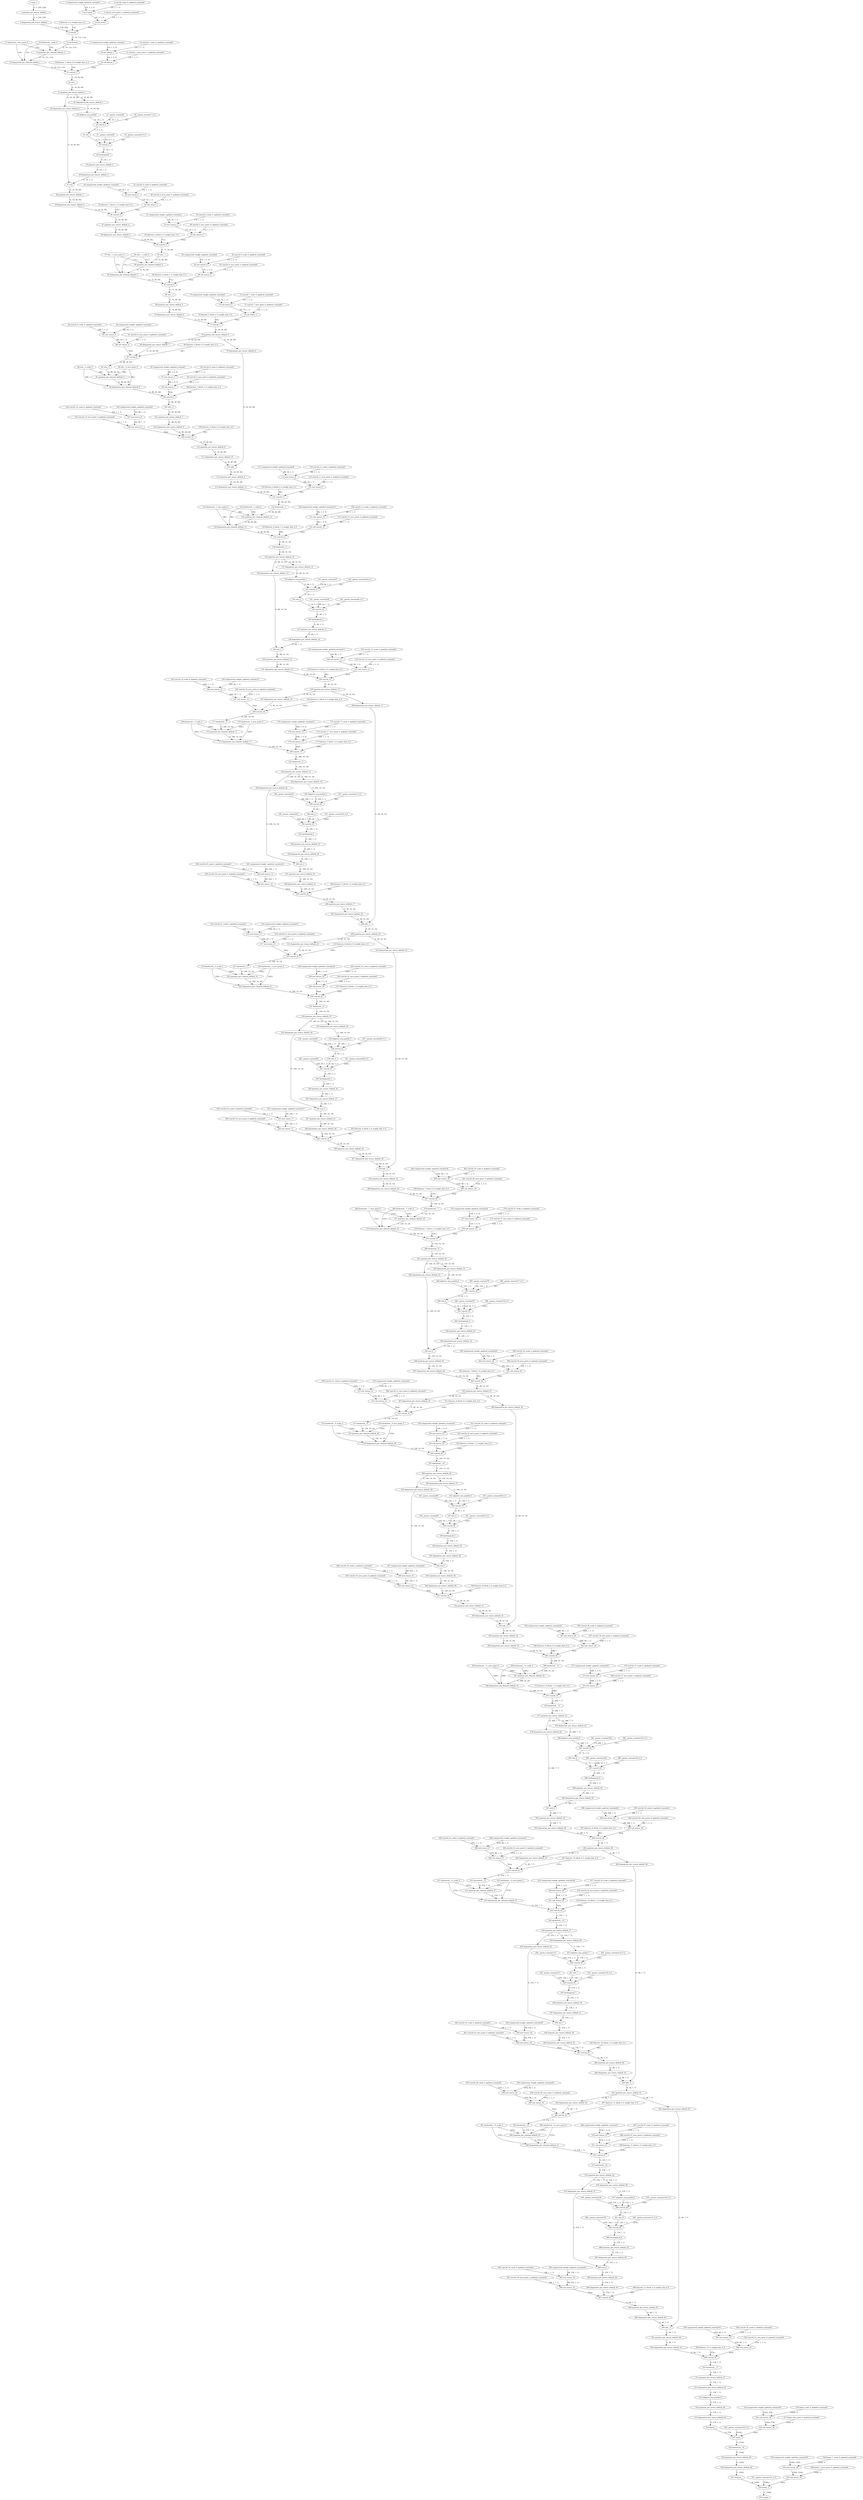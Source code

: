 strict digraph  {
"0 arg0_1" [id=0, type=input];
"1 quantize_per_tensor_default" [id=1, type=quantize_per_tensor];
"2 dequantize_per_tensor_default" [id=2, type=dequantize_per_tensor];
"3 conv2d_zero_point_0_updated_constant0" [id=3, type=get_attr];
"4 conv2d_scale_0_updated_constant0" [id=4, type=get_attr];
"5 compressed_weight_updated_constant0" [id=5, type=get_attr];
"6 features_0_0_weight_bias_0_0" [id=6, type=get_attr];
"7 mul_tensor" [id=7, type=mul];
"8 sub_tensor" [id=8, type=sub];
"9 conv2d" [id=9, type=conv2d];
"10 hardswish__scale_0" [id=10, type=get_attr];
"11 hardswish__zero_point_0" [id=11, type=get_attr];
"12 hardswish_" [id=12, type=hardswish_];
"13 quantize_per_channel_default_1" [id=13, type=quantize_per_channel];
"14 dequantize_per_channel_default_1" [id=14, type=dequantize_per_channel];
"15 conv2d_1_zero_point_0_updated_constant0" [id=15, type=get_attr];
"16 conv2d_1_scale_0_updated_constant0" [id=16, type=get_attr];
"17 compressed_weight_updated_constant1" [id=17, type=get_attr];
"18 features_1_block_0_0_weight_bias_0_0" [id=18, type=get_attr];
"19 mul_tensor_1" [id=19, type=mul];
"20 sub_tensor_1" [id=20, type=sub];
"21 conv2d_1" [id=21, type=conv2d];
"22 relu_" [id=22, type=relu_];
"23 quantize_per_tensor_default_1" [id=23, type=quantize_per_tensor];
"24 dequantize_per_tensor_default_2" [id=24, type=dequantize_per_tensor];
"25 dequantize_per_tensor_default_1" [id=25, type=dequantize_per_tensor];
"26 adaptive_avg_pool2d" [id=26, type=adaptive_avg_pool2d];
"27 _param_constant6" [id=27, type=get_attr];
"28 _param_constant7_0_0" [id=28, type=get_attr];
"29 conv2d_2" [id=29, type=conv2d];
"30 relu" [id=30, type=relu];
"31 _param_constant8" [id=31, type=get_attr];
"32 _param_constant9_0_0" [id=32, type=get_attr];
"33 conv2d_3" [id=33, type=conv2d];
"34 hardsigmoid" [id=34, type=hardsigmoid];
"35 quantize_per_tensor_default_2" [id=35, type=quantize_per_tensor];
"36 dequantize_per_tensor_default_3" [id=36, type=dequantize_per_tensor];
"37 mul" [id=37, type=mul];
"38 quantize_per_tensor_default_3" [id=38, type=quantize_per_tensor];
"39 dequantize_per_tensor_default_4" [id=39, type=dequantize_per_tensor];
"40 conv2d_4_zero_point_0_updated_constant0" [id=40, type=get_attr];
"41 conv2d_4_scale_0_updated_constant0" [id=41, type=get_attr];
"42 compressed_weight_updated_constant2" [id=42, type=get_attr];
"43 features_1_block_2_0_weight_bias_0_0" [id=43, type=get_attr];
"44 mul_tensor_2" [id=44, type=mul];
"45 sub_tensor_2" [id=45, type=sub];
"46 conv2d_4" [id=46, type=conv2d];
"47 quantize_per_tensor_default_4" [id=47, type=quantize_per_tensor];
"48 dequantize_per_tensor_default_5" [id=48, type=dequantize_per_tensor];
"49 conv2d_5_zero_point_0_updated_constant0" [id=49, type=get_attr];
"50 conv2d_5_scale_0_updated_constant0" [id=50, type=get_attr];
"51 compressed_weight_updated_constant3" [id=51, type=get_attr];
"52 features_2_block_0_0_weight_bias_0_0" [id=52, type=get_attr];
"53 mul_tensor_3" [id=53, type=mul];
"54 sub_tensor_3" [id=54, type=sub];
"55 conv2d_5" [id=55, type=conv2d];
"56 relu__1_scale_0" [id=56, type=get_attr];
"57 relu__1_zero_point_0" [id=57, type=get_attr];
"58 relu__1" [id=58, type=relu_];
"59 quantize_per_channel_default_5" [id=59, type=quantize_per_channel];
"60 dequantize_per_channel_default_5" [id=60, type=dequantize_per_channel];
"61 conv2d_6_zero_point_0_updated_constant0" [id=61, type=get_attr];
"62 conv2d_6_scale_0_updated_constant0" [id=62, type=get_attr];
"63 compressed_weight_updated_constant4" [id=63, type=get_attr];
"64 features_2_block_1_0_weight_bias_0_0" [id=64, type=get_attr];
"65 mul_tensor_4" [id=65, type=mul];
"66 sub_tensor_4" [id=66, type=sub];
"67 conv2d_6" [id=67, type=conv2d];
"68 relu__2" [id=68, type=relu_];
"69 quantize_per_tensor_default_5" [id=69, type=quantize_per_tensor];
"70 dequantize_per_tensor_default_6" [id=70, type=dequantize_per_tensor];
"71 conv2d_7_zero_point_0_updated_constant0" [id=71, type=get_attr];
"72 conv2d_7_scale_0_updated_constant0" [id=72, type=get_attr];
"73 compressed_weight_updated_constant5" [id=73, type=get_attr];
"74 features_2_block_2_0_weight_bias_0_0" [id=74, type=get_attr];
"75 mul_tensor_5" [id=75, type=mul];
"76 sub_tensor_5" [id=76, type=sub];
"77 conv2d_7" [id=77, type=conv2d];
"78 quantize_per_tensor_default_6" [id=78, type=quantize_per_tensor];
"79 dequantize_per_tensor_default_8" [id=79, type=dequantize_per_tensor];
"80 dequantize_per_tensor_default_7" [id=80, type=dequantize_per_tensor];
"81 conv2d_8_zero_point_0_updated_constant0" [id=81, type=get_attr];
"82 conv2d_8_scale_0_updated_constant0" [id=82, type=get_attr];
"83 compressed_weight_updated_constant6" [id=83, type=get_attr];
"84 features_3_block_0_0_weight_bias_0_0" [id=84, type=get_attr];
"85 mul_tensor_6" [id=85, type=mul];
"86 sub_tensor_6" [id=86, type=sub];
"87 conv2d_8" [id=87, type=conv2d];
"88 relu__3_scale_0" [id=88, type=get_attr];
"89 relu__3_zero_point_0" [id=89, type=get_attr];
"90 relu__3" [id=90, type=relu_];
"91 quantize_per_channel_default_9" [id=91, type=quantize_per_channel];
"92 dequantize_per_channel_default_9" [id=92, type=dequantize_per_channel];
"93 conv2d_9_zero_point_0_updated_constant0" [id=93, type=get_attr];
"94 conv2d_9_scale_0_updated_constant0" [id=94, type=get_attr];
"95 compressed_weight_updated_constant7" [id=95, type=get_attr];
"96 features_3_block_1_0_weight_bias_0_0" [id=96, type=get_attr];
"97 mul_tensor_7" [id=97, type=mul];
"98 sub_tensor_7" [id=98, type=sub];
"99 conv2d_9" [id=99, type=conv2d];
"100 relu__4" [id=100, type=relu_];
"101 quantize_per_tensor_default_7" [id=101, type=quantize_per_tensor];
"102 dequantize_per_tensor_default_9" [id=102, type=dequantize_per_tensor];
"103 conv2d_10_zero_point_0_updated_constant0" [id=103, type=get_attr];
"104 conv2d_10_scale_0_updated_constant0" [id=104, type=get_attr];
"105 compressed_weight_updated_constant8" [id=105, type=get_attr];
"106 features_3_block_2_0_weight_bias_0_0" [id=106, type=get_attr];
"107 mul_tensor_8" [id=107, type=mul];
"108 sub_tensor_8" [id=108, type=sub];
"109 conv2d_10" [id=109, type=conv2d];
"110 quantize_per_tensor_default_8" [id=110, type=quantize_per_tensor];
"111 dequantize_per_tensor_default_10" [id=111, type=dequantize_per_tensor];
"112 add_" [id=112, type=add_];
"113 quantize_per_tensor_default_9" [id=113, type=quantize_per_tensor];
"114 dequantize_per_tensor_default_11" [id=114, type=dequantize_per_tensor];
"115 conv2d_11_zero_point_0_updated_constant0" [id=115, type=get_attr];
"116 conv2d_11_scale_0_updated_constant0" [id=116, type=get_attr];
"117 compressed_weight_updated_constant9" [id=117, type=get_attr];
"118 features_4_block_0_0_weight_bias_0_0" [id=118, type=get_attr];
"119 mul_tensor_9" [id=119, type=mul];
"120 sub_tensor_9" [id=120, type=sub];
"121 conv2d_11" [id=121, type=conv2d];
"122 hardswish__1_scale_0" [id=122, type=get_attr];
"123 hardswish__1_zero_point_0" [id=123, type=get_attr];
"124 hardswish__1" [id=124, type=hardswish_];
"125 quantize_per_channel_default_13" [id=125, type=quantize_per_channel];
"126 dequantize_per_channel_default_13" [id=126, type=dequantize_per_channel];
"127 conv2d_12_zero_point_0_updated_constant0" [id=127, type=get_attr];
"128 conv2d_12_scale_0_updated_constant0" [id=128, type=get_attr];
"129 compressed_weight_updated_constant10" [id=129, type=get_attr];
"130 features_4_block_1_0_weight_bias_0_0" [id=130, type=get_attr];
"131 mul_tensor_10" [id=131, type=mul];
"132 sub_tensor_10" [id=132, type=sub];
"133 conv2d_12" [id=133, type=conv2d];
"134 hardswish__2" [id=134, type=hardswish_];
"135 quantize_per_tensor_default_10" [id=135, type=quantize_per_tensor];
"136 dequantize_per_tensor_default_13" [id=136, type=dequantize_per_tensor];
"137 dequantize_per_tensor_default_12" [id=137, type=dequantize_per_tensor];
"138 adaptive_avg_pool2d_1" [id=138, type=adaptive_avg_pool2d];
"139 _param_constant37" [id=139, type=get_attr];
"140 _param_constant38_0_0" [id=140, type=get_attr];
"141 conv2d_13" [id=141, type=conv2d];
"142 relu_1" [id=142, type=relu];
"143 _param_constant39" [id=143, type=get_attr];
"144 _param_constant40_0_0" [id=144, type=get_attr];
"145 conv2d_14" [id=145, type=conv2d];
"146 hardsigmoid_1" [id=146, type=hardsigmoid];
"147 quantize_per_tensor_default_11" [id=147, type=quantize_per_tensor];
"148 dequantize_per_tensor_default_14" [id=148, type=dequantize_per_tensor];
"149 mul_1" [id=149, type=mul];
"150 quantize_per_tensor_default_12" [id=150, type=quantize_per_tensor];
"151 dequantize_per_tensor_default_15" [id=151, type=dequantize_per_tensor];
"152 conv2d_15_zero_point_0_updated_constant0" [id=152, type=get_attr];
"153 conv2d_15_scale_0_updated_constant0" [id=153, type=get_attr];
"154 compressed_weight_updated_constant11" [id=154, type=get_attr];
"155 features_4_block_3_0_weight_bias_0_0" [id=155, type=get_attr];
"156 mul_tensor_11" [id=156, type=mul];
"157 sub_tensor_11" [id=157, type=sub];
"158 conv2d_15" [id=158, type=conv2d];
"159 quantize_per_tensor_default_13" [id=159, type=quantize_per_tensor];
"160 dequantize_per_tensor_default_17" [id=160, type=dequantize_per_tensor];
"161 dequantize_per_tensor_default_16" [id=161, type=dequantize_per_tensor];
"162 conv2d_16_zero_point_0_updated_constant0" [id=162, type=get_attr];
"163 conv2d_16_scale_0_updated_constant0" [id=163, type=get_attr];
"164 compressed_weight_updated_constant12" [id=164, type=get_attr];
"165 features_5_block_0_0_weight_bias_0_0" [id=165, type=get_attr];
"166 mul_tensor_12" [id=166, type=mul];
"167 sub_tensor_12" [id=167, type=sub];
"168 conv2d_16" [id=168, type=conv2d];
"169 hardswish__3_scale_0" [id=169, type=get_attr];
"170 hardswish__3_zero_point_0" [id=170, type=get_attr];
"171 hardswish__3" [id=171, type=hardswish_];
"172 quantize_per_channel_default_17" [id=172, type=quantize_per_channel];
"173 dequantize_per_channel_default_17" [id=173, type=dequantize_per_channel];
"174 conv2d_17_zero_point_0_updated_constant0" [id=174, type=get_attr];
"175 conv2d_17_scale_0_updated_constant0" [id=175, type=get_attr];
"176 compressed_weight_updated_constant13" [id=176, type=get_attr];
"177 features_5_block_1_0_weight_bias_0_0" [id=177, type=get_attr];
"178 mul_tensor_13" [id=178, type=mul];
"179 sub_tensor_13" [id=179, type=sub];
"180 conv2d_17" [id=180, type=conv2d];
"181 hardswish__4" [id=181, type=hardswish_];
"182 quantize_per_tensor_default_14" [id=182, type=quantize_per_tensor];
"183 dequantize_per_tensor_default_19" [id=183, type=dequantize_per_tensor];
"184 dequantize_per_tensor_default_18" [id=184, type=dequantize_per_tensor];
"185 adaptive_avg_pool2d_2" [id=185, type=adaptive_avg_pool2d];
"186 _param_constant50" [id=186, type=get_attr];
"187 _param_constant51_0_0" [id=187, type=get_attr];
"188 conv2d_18" [id=188, type=conv2d];
"189 relu_2" [id=189, type=relu];
"190 _param_constant52" [id=190, type=get_attr];
"191 _param_constant53_0_0" [id=191, type=get_attr];
"192 conv2d_19" [id=192, type=conv2d];
"193 hardsigmoid_2" [id=193, type=hardsigmoid];
"194 quantize_per_tensor_default_15" [id=194, type=quantize_per_tensor];
"195 dequantize_per_tensor_default_20" [id=195, type=dequantize_per_tensor];
"196 mul_2" [id=196, type=mul];
"197 quantize_per_tensor_default_16" [id=197, type=quantize_per_tensor];
"198 dequantize_per_tensor_default_21" [id=198, type=dequantize_per_tensor];
"199 conv2d_20_zero_point_0_updated_constant0" [id=199, type=get_attr];
"200 conv2d_20_scale_0_updated_constant0" [id=200, type=get_attr];
"201 compressed_weight_updated_constant14" [id=201, type=get_attr];
"202 features_5_block_3_0_weight_bias_0_0" [id=202, type=get_attr];
"203 mul_tensor_14" [id=203, type=mul];
"204 sub_tensor_14" [id=204, type=sub];
"205 conv2d_20" [id=205, type=conv2d];
"206 quantize_per_tensor_default_17" [id=206, type=quantize_per_tensor];
"207 dequantize_per_tensor_default_22" [id=207, type=dequantize_per_tensor];
"208 add__1" [id=208, type=add_];
"209 quantize_per_tensor_default_18" [id=209, type=quantize_per_tensor];
"210 dequantize_per_tensor_default_24" [id=210, type=dequantize_per_tensor];
"211 dequantize_per_tensor_default_23" [id=211, type=dequantize_per_tensor];
"212 conv2d_21_zero_point_0_updated_constant0" [id=212, type=get_attr];
"213 conv2d_21_scale_0_updated_constant0" [id=213, type=get_attr];
"214 compressed_weight_updated_constant15" [id=214, type=get_attr];
"215 features_6_block_0_0_weight_bias_0_0" [id=215, type=get_attr];
"216 mul_tensor_15" [id=216, type=mul];
"217 sub_tensor_15" [id=217, type=sub];
"218 conv2d_21" [id=218, type=conv2d];
"219 hardswish__5_scale_0" [id=219, type=get_attr];
"220 hardswish__5_zero_point_0" [id=220, type=get_attr];
"221 hardswish__5" [id=221, type=hardswish_];
"222 quantize_per_channel_default_21" [id=222, type=quantize_per_channel];
"223 dequantize_per_channel_default_21" [id=223, type=dequantize_per_channel];
"224 conv2d_22_zero_point_0_updated_constant0" [id=224, type=get_attr];
"225 conv2d_22_scale_0_updated_constant0" [id=225, type=get_attr];
"226 compressed_weight_updated_constant16" [id=226, type=get_attr];
"227 features_6_block_1_0_weight_bias_0_0" [id=227, type=get_attr];
"228 mul_tensor_16" [id=228, type=mul];
"229 sub_tensor_16" [id=229, type=sub];
"230 conv2d_22" [id=230, type=conv2d];
"231 hardswish__6" [id=231, type=hardswish_];
"232 quantize_per_tensor_default_19" [id=232, type=quantize_per_tensor];
"233 dequantize_per_tensor_default_26" [id=233, type=dequantize_per_tensor];
"234 dequantize_per_tensor_default_25" [id=234, type=dequantize_per_tensor];
"235 adaptive_avg_pool2d_3" [id=235, type=adaptive_avg_pool2d];
"236 _param_constant63" [id=236, type=get_attr];
"237 _param_constant64_0_0" [id=237, type=get_attr];
"238 conv2d_23" [id=238, type=conv2d];
"239 relu_3" [id=239, type=relu];
"240 _param_constant65" [id=240, type=get_attr];
"241 _param_constant66_0_0" [id=241, type=get_attr];
"242 conv2d_24" [id=242, type=conv2d];
"243 hardsigmoid_3" [id=243, type=hardsigmoid];
"244 quantize_per_tensor_default_20" [id=244, type=quantize_per_tensor];
"245 dequantize_per_tensor_default_27" [id=245, type=dequantize_per_tensor];
"246 mul_3" [id=246, type=mul];
"247 quantize_per_tensor_default_21" [id=247, type=quantize_per_tensor];
"248 dequantize_per_tensor_default_28" [id=248, type=dequantize_per_tensor];
"249 conv2d_25_zero_point_0_updated_constant0" [id=249, type=get_attr];
"250 conv2d_25_scale_0_updated_constant0" [id=250, type=get_attr];
"251 compressed_weight_updated_constant17" [id=251, type=get_attr];
"252 features_6_block_3_0_weight_bias_0_0" [id=252, type=get_attr];
"253 mul_tensor_17" [id=253, type=mul];
"254 sub_tensor_17" [id=254, type=sub];
"255 conv2d_25" [id=255, type=conv2d];
"256 quantize_per_tensor_default_22" [id=256, type=quantize_per_tensor];
"257 dequantize_per_tensor_default_29" [id=257, type=dequantize_per_tensor];
"258 add__2" [id=258, type=add_];
"259 quantize_per_tensor_default_23" [id=259, type=quantize_per_tensor];
"260 dequantize_per_tensor_default_30" [id=260, type=dequantize_per_tensor];
"261 conv2d_26_zero_point_0_updated_constant0" [id=261, type=get_attr];
"262 conv2d_26_scale_0_updated_constant0" [id=262, type=get_attr];
"263 compressed_weight_updated_constant18" [id=263, type=get_attr];
"264 features_7_block_0_0_weight_bias_0_0" [id=264, type=get_attr];
"265 mul_tensor_18" [id=265, type=mul];
"266 sub_tensor_18" [id=266, type=sub];
"267 conv2d_26" [id=267, type=conv2d];
"268 hardswish__7_scale_0" [id=268, type=get_attr];
"269 hardswish__7_zero_point_0" [id=269, type=get_attr];
"270 hardswish__7" [id=270, type=hardswish_];
"271 quantize_per_channel_default_25" [id=271, type=quantize_per_channel];
"272 dequantize_per_channel_default_25" [id=272, type=dequantize_per_channel];
"273 conv2d_27_zero_point_0_updated_constant0" [id=273, type=get_attr];
"274 conv2d_27_scale_0_updated_constant0" [id=274, type=get_attr];
"275 compressed_weight_updated_constant19" [id=275, type=get_attr];
"276 features_7_block_1_0_weight_bias_0_0" [id=276, type=get_attr];
"277 mul_tensor_19" [id=277, type=mul];
"278 sub_tensor_19" [id=278, type=sub];
"279 conv2d_27" [id=279, type=conv2d];
"280 hardswish__8" [id=280, type=hardswish_];
"281 quantize_per_tensor_default_24" [id=281, type=quantize_per_tensor];
"282 dequantize_per_tensor_default_32" [id=282, type=dequantize_per_tensor];
"283 dequantize_per_tensor_default_31" [id=283, type=dequantize_per_tensor];
"284 adaptive_avg_pool2d_4" [id=284, type=adaptive_avg_pool2d];
"285 _param_constant76" [id=285, type=get_attr];
"286 _param_constant77_0_0" [id=286, type=get_attr];
"287 conv2d_28" [id=287, type=conv2d];
"288 relu_4" [id=288, type=relu];
"289 _param_constant78" [id=289, type=get_attr];
"290 _param_constant79_0_0" [id=290, type=get_attr];
"291 conv2d_29" [id=291, type=conv2d];
"292 hardsigmoid_4" [id=292, type=hardsigmoid];
"293 quantize_per_tensor_default_25" [id=293, type=quantize_per_tensor];
"294 dequantize_per_tensor_default_33" [id=294, type=dequantize_per_tensor];
"295 mul_4" [id=295, type=mul];
"296 quantize_per_tensor_default_26" [id=296, type=quantize_per_tensor];
"297 dequantize_per_tensor_default_34" [id=297, type=dequantize_per_tensor];
"298 conv2d_30_zero_point_0_updated_constant0" [id=298, type=get_attr];
"299 conv2d_30_scale_0_updated_constant0" [id=299, type=get_attr];
"300 compressed_weight_updated_constant20" [id=300, type=get_attr];
"301 features_7_block_3_0_weight_bias_0_0" [id=301, type=get_attr];
"302 mul_tensor_20" [id=302, type=mul];
"303 sub_tensor_20" [id=303, type=sub];
"304 conv2d_30" [id=304, type=conv2d];
"305 quantize_per_tensor_default_27" [id=305, type=quantize_per_tensor];
"306 dequantize_per_tensor_default_36" [id=306, type=dequantize_per_tensor];
"307 dequantize_per_tensor_default_35" [id=307, type=dequantize_per_tensor];
"308 conv2d_31_zero_point_0_updated_constant0" [id=308, type=get_attr];
"309 conv2d_31_scale_0_updated_constant0" [id=309, type=get_attr];
"310 compressed_weight_updated_constant21" [id=310, type=get_attr];
"311 features_8_block_0_0_weight_bias_0_0" [id=311, type=get_attr];
"312 mul_tensor_21" [id=312, type=mul];
"313 sub_tensor_21" [id=313, type=sub];
"314 conv2d_31" [id=314, type=conv2d];
"315 hardswish__9_scale_0" [id=315, type=get_attr];
"316 hardswish__9_zero_point_0" [id=316, type=get_attr];
"317 hardswish__9" [id=317, type=hardswish_];
"318 quantize_per_channel_default_29" [id=318, type=quantize_per_channel];
"319 dequantize_per_channel_default_29" [id=319, type=dequantize_per_channel];
"320 conv2d_32_zero_point_0_updated_constant0" [id=320, type=get_attr];
"321 conv2d_32_scale_0_updated_constant0" [id=321, type=get_attr];
"322 compressed_weight_updated_constant22" [id=322, type=get_attr];
"323 features_8_block_1_0_weight_bias_0_0" [id=323, type=get_attr];
"324 mul_tensor_22" [id=324, type=mul];
"325 sub_tensor_22" [id=325, type=sub];
"326 conv2d_32" [id=326, type=conv2d];
"327 hardswish__10" [id=327, type=hardswish_];
"328 quantize_per_tensor_default_28" [id=328, type=quantize_per_tensor];
"329 dequantize_per_tensor_default_38" [id=329, type=dequantize_per_tensor];
"330 dequantize_per_tensor_default_37" [id=330, type=dequantize_per_tensor];
"331 adaptive_avg_pool2d_5" [id=331, type=adaptive_avg_pool2d];
"332 _param_constant89" [id=332, type=get_attr];
"333 _param_constant90_0_0" [id=333, type=get_attr];
"334 conv2d_33" [id=334, type=conv2d];
"335 relu_5" [id=335, type=relu];
"336 _param_constant91" [id=336, type=get_attr];
"337 _param_constant92_0_0" [id=337, type=get_attr];
"338 conv2d_34" [id=338, type=conv2d];
"339 hardsigmoid_5" [id=339, type=hardsigmoid];
"340 quantize_per_tensor_default_29" [id=340, type=quantize_per_tensor];
"341 dequantize_per_tensor_default_39" [id=341, type=dequantize_per_tensor];
"342 mul_5" [id=342, type=mul];
"343 quantize_per_tensor_default_30" [id=343, type=quantize_per_tensor];
"344 dequantize_per_tensor_default_40" [id=344, type=dequantize_per_tensor];
"345 conv2d_35_zero_point_0_updated_constant0" [id=345, type=get_attr];
"346 conv2d_35_scale_0_updated_constant0" [id=346, type=get_attr];
"347 compressed_weight_updated_constant23" [id=347, type=get_attr];
"348 features_8_block_3_0_weight_bias_0_0" [id=348, type=get_attr];
"349 mul_tensor_23" [id=349, type=mul];
"350 sub_tensor_23" [id=350, type=sub];
"351 conv2d_35" [id=351, type=conv2d];
"352 quantize_per_tensor_default_31" [id=352, type=quantize_per_tensor];
"353 dequantize_per_tensor_default_41" [id=353, type=dequantize_per_tensor];
"354 add__3" [id=354, type=add_];
"355 quantize_per_tensor_default_32" [id=355, type=quantize_per_tensor];
"356 dequantize_per_tensor_default_42" [id=356, type=dequantize_per_tensor];
"357 conv2d_36_zero_point_0_updated_constant0" [id=357, type=get_attr];
"358 conv2d_36_scale_0_updated_constant0" [id=358, type=get_attr];
"359 compressed_weight_updated_constant24" [id=359, type=get_attr];
"360 features_9_block_0_0_weight_bias_0_0" [id=360, type=get_attr];
"361 mul_tensor_24" [id=361, type=mul];
"362 sub_tensor_24" [id=362, type=sub];
"363 conv2d_36" [id=363, type=conv2d];
"364 hardswish__11_scale_0" [id=364, type=get_attr];
"365 hardswish__11_zero_point_0" [id=365, type=get_attr];
"366 hardswish__11" [id=366, type=hardswish_];
"367 quantize_per_channel_default_33" [id=367, type=quantize_per_channel];
"368 dequantize_per_channel_default_33" [id=368, type=dequantize_per_channel];
"369 conv2d_37_zero_point_0_updated_constant0" [id=369, type=get_attr];
"370 conv2d_37_scale_0_updated_constant0" [id=370, type=get_attr];
"371 compressed_weight_updated_constant25" [id=371, type=get_attr];
"372 features_9_block_1_0_weight_bias_0_0" [id=372, type=get_attr];
"373 mul_tensor_25" [id=373, type=mul];
"374 sub_tensor_25" [id=374, type=sub];
"375 conv2d_37" [id=375, type=conv2d];
"376 hardswish__12" [id=376, type=hardswish_];
"377 quantize_per_tensor_default_33" [id=377, type=quantize_per_tensor];
"378 dequantize_per_tensor_default_44" [id=378, type=dequantize_per_tensor];
"379 dequantize_per_tensor_default_43" [id=379, type=dequantize_per_tensor];
"380 adaptive_avg_pool2d_6" [id=380, type=adaptive_avg_pool2d];
"381 _param_constant102" [id=381, type=get_attr];
"382 _param_constant103_0_0" [id=382, type=get_attr];
"383 conv2d_38" [id=383, type=conv2d];
"384 relu_6" [id=384, type=relu];
"385 _param_constant104" [id=385, type=get_attr];
"386 _param_constant105_0_0" [id=386, type=get_attr];
"387 conv2d_39" [id=387, type=conv2d];
"388 hardsigmoid_6" [id=388, type=hardsigmoid];
"389 quantize_per_tensor_default_34" [id=389, type=quantize_per_tensor];
"390 dequantize_per_tensor_default_45" [id=390, type=dequantize_per_tensor];
"391 mul_6" [id=391, type=mul];
"392 quantize_per_tensor_default_35" [id=392, type=quantize_per_tensor];
"393 dequantize_per_tensor_default_46" [id=393, type=dequantize_per_tensor];
"394 conv2d_40_zero_point_0_updated_constant0" [id=394, type=get_attr];
"395 conv2d_40_scale_0_updated_constant0" [id=395, type=get_attr];
"396 compressed_weight_updated_constant26" [id=396, type=get_attr];
"397 features_9_block_3_0_weight_bias_0_0" [id=397, type=get_attr];
"398 mul_tensor_26" [id=398, type=mul];
"399 sub_tensor_26" [id=399, type=sub];
"400 conv2d_40" [id=400, type=conv2d];
"401 quantize_per_tensor_default_36" [id=401, type=quantize_per_tensor];
"402 dequantize_per_tensor_default_48" [id=402, type=dequantize_per_tensor];
"403 dequantize_per_tensor_default_47" [id=403, type=dequantize_per_tensor];
"404 conv2d_41_zero_point_0_updated_constant0" [id=404, type=get_attr];
"405 conv2d_41_scale_0_updated_constant0" [id=405, type=get_attr];
"406 compressed_weight_updated_constant27" [id=406, type=get_attr];
"407 features_10_block_0_0_weight_bias_0_0" [id=407, type=get_attr];
"408 mul_tensor_27" [id=408, type=mul];
"409 sub_tensor_27" [id=409, type=sub];
"410 conv2d_41" [id=410, type=conv2d];
"411 hardswish__13_scale_0" [id=411, type=get_attr];
"412 hardswish__13_zero_point_0" [id=412, type=get_attr];
"413 hardswish__13" [id=413, type=hardswish_];
"414 quantize_per_channel_default_37" [id=414, type=quantize_per_channel];
"415 dequantize_per_channel_default_37" [id=415, type=dequantize_per_channel];
"416 conv2d_42_zero_point_0_updated_constant0" [id=416, type=get_attr];
"417 conv2d_42_scale_0_updated_constant0" [id=417, type=get_attr];
"418 compressed_weight_updated_constant28" [id=418, type=get_attr];
"419 features_10_block_1_0_weight_bias_0_0" [id=419, type=get_attr];
"420 mul_tensor_28" [id=420, type=mul];
"421 sub_tensor_28" [id=421, type=sub];
"422 conv2d_42" [id=422, type=conv2d];
"423 hardswish__14" [id=423, type=hardswish_];
"424 quantize_per_tensor_default_37" [id=424, type=quantize_per_tensor];
"425 dequantize_per_tensor_default_50" [id=425, type=dequantize_per_tensor];
"426 dequantize_per_tensor_default_49" [id=426, type=dequantize_per_tensor];
"427 adaptive_avg_pool2d_7" [id=427, type=adaptive_avg_pool2d];
"428 _param_constant115" [id=428, type=get_attr];
"429 _param_constant116_0_0" [id=429, type=get_attr];
"430 conv2d_43" [id=430, type=conv2d];
"431 relu_7" [id=431, type=relu];
"432 _param_constant117" [id=432, type=get_attr];
"433 _param_constant118_0_0" [id=433, type=get_attr];
"434 conv2d_44" [id=434, type=conv2d];
"435 hardsigmoid_7" [id=435, type=hardsigmoid];
"436 quantize_per_tensor_default_38" [id=436, type=quantize_per_tensor];
"437 dequantize_per_tensor_default_51" [id=437, type=dequantize_per_tensor];
"438 mul_7" [id=438, type=mul];
"439 quantize_per_tensor_default_39" [id=439, type=quantize_per_tensor];
"440 dequantize_per_tensor_default_52" [id=440, type=dequantize_per_tensor];
"441 conv2d_45_zero_point_0_updated_constant0" [id=441, type=get_attr];
"442 conv2d_45_scale_0_updated_constant0" [id=442, type=get_attr];
"443 compressed_weight_updated_constant29" [id=443, type=get_attr];
"444 features_10_block_3_0_weight_bias_0_0" [id=444, type=get_attr];
"445 mul_tensor_29" [id=445, type=mul];
"446 sub_tensor_29" [id=446, type=sub];
"447 conv2d_45" [id=447, type=conv2d];
"448 quantize_per_tensor_default_40" [id=448, type=quantize_per_tensor];
"449 dequantize_per_tensor_default_53" [id=449, type=dequantize_per_tensor];
"450 add__4" [id=450, type=add_];
"451 quantize_per_tensor_default_41" [id=451, type=quantize_per_tensor];
"452 dequantize_per_tensor_default_55" [id=452, type=dequantize_per_tensor];
"453 dequantize_per_tensor_default_54" [id=453, type=dequantize_per_tensor];
"454 conv2d_46_zero_point_0_updated_constant0" [id=454, type=get_attr];
"455 conv2d_46_scale_0_updated_constant0" [id=455, type=get_attr];
"456 compressed_weight_updated_constant30" [id=456, type=get_attr];
"457 features_11_block_0_0_weight_bias_0_0" [id=457, type=get_attr];
"458 mul_tensor_30" [id=458, type=mul];
"459 sub_tensor_30" [id=459, type=sub];
"460 conv2d_46" [id=460, type=conv2d];
"461 hardswish__15_scale_0" [id=461, type=get_attr];
"462 hardswish__15_zero_point_0" [id=462, type=get_attr];
"463 hardswish__15" [id=463, type=hardswish_];
"464 quantize_per_channel_default_41" [id=464, type=quantize_per_channel];
"465 dequantize_per_channel_default_41" [id=465, type=dequantize_per_channel];
"466 conv2d_47_zero_point_0_updated_constant0" [id=466, type=get_attr];
"467 conv2d_47_scale_0_updated_constant0" [id=467, type=get_attr];
"468 compressed_weight_updated_constant31" [id=468, type=get_attr];
"469 features_11_block_1_0_weight_bias_0_0" [id=469, type=get_attr];
"470 mul_tensor_31" [id=470, type=mul];
"471 sub_tensor_31" [id=471, type=sub];
"472 conv2d_47" [id=472, type=conv2d];
"473 hardswish__16" [id=473, type=hardswish_];
"474 quantize_per_tensor_default_42" [id=474, type=quantize_per_tensor];
"475 dequantize_per_tensor_default_57" [id=475, type=dequantize_per_tensor];
"476 dequantize_per_tensor_default_56" [id=476, type=dequantize_per_tensor];
"477 adaptive_avg_pool2d_8" [id=477, type=adaptive_avg_pool2d];
"478 _param_constant128" [id=478, type=get_attr];
"479 _param_constant129_0_0" [id=479, type=get_attr];
"480 conv2d_48" [id=480, type=conv2d];
"481 relu_8" [id=481, type=relu];
"482 _param_constant130" [id=482, type=get_attr];
"483 _param_constant131_0_0" [id=483, type=get_attr];
"484 conv2d_49" [id=484, type=conv2d];
"485 hardsigmoid_8" [id=485, type=hardsigmoid];
"486 quantize_per_tensor_default_43" [id=486, type=quantize_per_tensor];
"487 dequantize_per_tensor_default_58" [id=487, type=dequantize_per_tensor];
"488 mul_8" [id=488, type=mul];
"489 quantize_per_tensor_default_44" [id=489, type=quantize_per_tensor];
"490 dequantize_per_tensor_default_59" [id=490, type=dequantize_per_tensor];
"491 conv2d_50_zero_point_0_updated_constant0" [id=491, type=get_attr];
"492 conv2d_50_scale_0_updated_constant0" [id=492, type=get_attr];
"493 compressed_weight_updated_constant32" [id=493, type=get_attr];
"494 features_11_block_3_0_weight_bias_0_0" [id=494, type=get_attr];
"495 mul_tensor_32" [id=495, type=mul];
"496 sub_tensor_32" [id=496, type=sub];
"497 conv2d_50" [id=497, type=conv2d];
"498 quantize_per_tensor_default_45" [id=498, type=quantize_per_tensor];
"499 dequantize_per_tensor_default_60" [id=499, type=dequantize_per_tensor];
"500 add__5" [id=500, type=add_];
"501 quantize_per_tensor_default_46" [id=501, type=quantize_per_tensor];
"502 dequantize_per_tensor_default_61" [id=502, type=dequantize_per_tensor];
"503 conv2d_51_zero_point_0_updated_constant0" [id=503, type=get_attr];
"504 conv2d_51_scale_0_updated_constant0" [id=504, type=get_attr];
"505 compressed_weight_updated_constant33" [id=505, type=get_attr];
"506 features_12_0_weight_bias_0_0" [id=506, type=get_attr];
"507 mul_tensor_33" [id=507, type=mul];
"508 sub_tensor_33" [id=508, type=sub];
"509 conv2d_51" [id=509, type=conv2d];
"510 hardswish__17" [id=510, type=hardswish_];
"511 quantize_per_tensor_default_47" [id=511, type=quantize_per_tensor];
"512 dequantize_per_tensor_default_62" [id=512, type=dequantize_per_tensor];
"513 adaptive_avg_pool2d_9" [id=513, type=adaptive_avg_pool2d];
"514 quantize_per_tensor_default_48" [id=514, type=quantize_per_tensor];
"515 dequantize_per_tensor_default_63" [id=515, type=dequantize_per_tensor];
"516 flatten" [id=516, type=flatten];
"517 linear_zero_point_0_updated_constant0" [id=517, type=get_attr];
"518 linear_scale_0_updated_constant0" [id=518, type=get_attr];
"519 compressed_weight_updated_constant34" [id=519, type=get_attr];
"520 _param_constant139_0_0" [id=520, type=get_attr];
"521 mul_tensor_34" [id=521, type=mul];
"522 sub_tensor_34" [id=522, type=sub];
"523 linear" [id=523, type=linear];
"524 hardswish__18" [id=524, type=hardswish_];
"525 quantize_per_tensor_default_49" [id=525, type=quantize_per_tensor];
"526 dequantize_per_tensor_default_64" [id=526, type=dequantize_per_tensor];
"527 dropout_" [id=527, type=dropout_];
"528 linear_1_zero_point_0_updated_constant0" [id=528, type=get_attr];
"529 linear_1_scale_0_updated_constant0" [id=529, type=get_attr];
"530 compressed_weight_updated_constant35" [id=530, type=get_attr];
"531 _param_constant141_0_0" [id=531, type=get_attr];
"532 mul_tensor_35" [id=532, type=mul];
"533 sub_tensor_35" [id=533, type=sub];
"534 linear_1" [id=534, type=linear];
"535 output" [id=535, type=output];
"0 arg0_1" -> "1 quantize_per_tensor_default"  [label="(1, 3, 224, 224)", style=solid];
"1 quantize_per_tensor_default" -> "2 dequantize_per_tensor_default"  [label="(1, 3, 224, 224)", style=solid];
"2 dequantize_per_tensor_default" -> "9 conv2d"  [label="(1, 3, 224, 224)", style=solid];
"3 conv2d_zero_point_0_updated_constant0" -> "8 sub_tensor"  [label="(16, 1, 1, 1)", style=solid];
"4 conv2d_scale_0_updated_constant0" -> "7 mul_tensor"  [label="(16, 1, 1, 1)", style=solid];
"5 compressed_weight_updated_constant0" -> "7 mul_tensor"  [label="(16, 3, 3, 3)", style=solid];
"6 features_0_0_weight_bias_0_0" -> "9 conv2d"  [label="(16,)", style=solid];
"7 mul_tensor" -> "8 sub_tensor"  [label="(16, 3, 3, 3)", style=solid];
"8 sub_tensor" -> "9 conv2d"  [label=None, style=solid];
"9 conv2d" -> "12 hardswish_"  [label="(1, 16, 112, 112)", style=solid];
"10 hardswish__scale_0" -> "13 quantize_per_channel_default_1"  [label="(16,)", style=solid];
"10 hardswish__scale_0" -> "14 dequantize_per_channel_default_1"  [label="(16,)", style=solid];
"11 hardswish__zero_point_0" -> "13 quantize_per_channel_default_1"  [label="(16,)", style=solid];
"11 hardswish__zero_point_0" -> "14 dequantize_per_channel_default_1"  [label="(16,)", style=solid];
"12 hardswish_" -> "13 quantize_per_channel_default_1"  [label="(1, 16, 112, 112)", style=solid];
"13 quantize_per_channel_default_1" -> "14 dequantize_per_channel_default_1"  [label="(1, 16, 112, 112)", style=solid];
"14 dequantize_per_channel_default_1" -> "21 conv2d_1"  [label="(1, 16, 112, 112)", style=solid];
"15 conv2d_1_zero_point_0_updated_constant0" -> "20 sub_tensor_1"  [label="(16, 1, 1, 1)", style=solid];
"16 conv2d_1_scale_0_updated_constant0" -> "19 mul_tensor_1"  [label="(16, 1, 1, 1)", style=solid];
"17 compressed_weight_updated_constant1" -> "19 mul_tensor_1"  [label="(16, 1, 3, 3)", style=solid];
"18 features_1_block_0_0_weight_bias_0_0" -> "21 conv2d_1"  [label="(16,)", style=solid];
"19 mul_tensor_1" -> "20 sub_tensor_1"  [label="(16, 1, 3, 3)", style=solid];
"20 sub_tensor_1" -> "21 conv2d_1"  [label=None, style=solid];
"21 conv2d_1" -> "22 relu_"  [label="(1, 16, 56, 56)", style=solid];
"22 relu_" -> "23 quantize_per_tensor_default_1"  [label="(1, 16, 56, 56)", style=solid];
"23 quantize_per_tensor_default_1" -> "24 dequantize_per_tensor_default_2"  [label="(1, 16, 56, 56)", style=solid];
"23 quantize_per_tensor_default_1" -> "25 dequantize_per_tensor_default_1"  [label="(1, 16, 56, 56)", style=solid];
"24 dequantize_per_tensor_default_2" -> "37 mul"  [label="(1, 16, 56, 56)", style=solid];
"25 dequantize_per_tensor_default_1" -> "26 adaptive_avg_pool2d"  [label="(1, 16, 56, 56)", style=solid];
"26 adaptive_avg_pool2d" -> "29 conv2d_2"  [label="(1, 16, 1, 1)", style=solid];
"27 _param_constant6" -> "29 conv2d_2"  [label="(8, 16, 1, 1)", style=solid];
"28 _param_constant7_0_0" -> "29 conv2d_2"  [label="(8,)", style=solid];
"29 conv2d_2" -> "30 relu"  [label="(1, 8, 1, 1)", style=solid];
"30 relu" -> "33 conv2d_3"  [label="(1, 8, 1, 1)", style=solid];
"31 _param_constant8" -> "33 conv2d_3"  [label="(16, 8, 1, 1)", style=solid];
"32 _param_constant9_0_0" -> "33 conv2d_3"  [label="(16,)", style=solid];
"33 conv2d_3" -> "34 hardsigmoid"  [label="(1, 16, 1, 1)", style=solid];
"34 hardsigmoid" -> "35 quantize_per_tensor_default_2"  [label="(1, 16, 1, 1)", style=solid];
"35 quantize_per_tensor_default_2" -> "36 dequantize_per_tensor_default_3"  [label="(1, 16, 1, 1)", style=solid];
"36 dequantize_per_tensor_default_3" -> "37 mul"  [label="(1, 16, 1, 1)", style=solid];
"37 mul" -> "38 quantize_per_tensor_default_3"  [label="(1, 16, 56, 56)", style=solid];
"38 quantize_per_tensor_default_3" -> "39 dequantize_per_tensor_default_4"  [label="(1, 16, 56, 56)", style=solid];
"39 dequantize_per_tensor_default_4" -> "46 conv2d_4"  [label="(1, 16, 56, 56)", style=solid];
"40 conv2d_4_zero_point_0_updated_constant0" -> "45 sub_tensor_2"  [label="(16, 1, 1, 1)", style=solid];
"41 conv2d_4_scale_0_updated_constant0" -> "44 mul_tensor_2"  [label="(16, 1, 1, 1)", style=solid];
"42 compressed_weight_updated_constant2" -> "44 mul_tensor_2"  [label="(16, 16, 1, 1)", style=solid];
"43 features_1_block_2_0_weight_bias_0_0" -> "46 conv2d_4"  [label="(16,)", style=solid];
"44 mul_tensor_2" -> "45 sub_tensor_2"  [label="(16, 16, 1, 1)", style=solid];
"45 sub_tensor_2" -> "46 conv2d_4"  [label=None, style=solid];
"46 conv2d_4" -> "47 quantize_per_tensor_default_4"  [label="(1, 16, 56, 56)", style=solid];
"47 quantize_per_tensor_default_4" -> "48 dequantize_per_tensor_default_5"  [label="(1, 16, 56, 56)", style=solid];
"48 dequantize_per_tensor_default_5" -> "55 conv2d_5"  [label="(1, 16, 56, 56)", style=solid];
"49 conv2d_5_zero_point_0_updated_constant0" -> "54 sub_tensor_3"  [label="(72, 1, 1, 1)", style=solid];
"50 conv2d_5_scale_0_updated_constant0" -> "53 mul_tensor_3"  [label="(72, 1, 1, 1)", style=solid];
"51 compressed_weight_updated_constant3" -> "53 mul_tensor_3"  [label="(72, 16, 1, 1)", style=solid];
"52 features_2_block_0_0_weight_bias_0_0" -> "55 conv2d_5"  [label="(72,)", style=solid];
"53 mul_tensor_3" -> "54 sub_tensor_3"  [label="(72, 16, 1, 1)", style=solid];
"54 sub_tensor_3" -> "55 conv2d_5"  [label=None, style=solid];
"55 conv2d_5" -> "58 relu__1"  [label="(1, 72, 56, 56)", style=solid];
"56 relu__1_scale_0" -> "59 quantize_per_channel_default_5"  [label="(72,)", style=solid];
"56 relu__1_scale_0" -> "60 dequantize_per_channel_default_5"  [label="(72,)", style=solid];
"57 relu__1_zero_point_0" -> "59 quantize_per_channel_default_5"  [label="(72,)", style=solid];
"57 relu__1_zero_point_0" -> "60 dequantize_per_channel_default_5"  [label="(72,)", style=solid];
"58 relu__1" -> "59 quantize_per_channel_default_5"  [label="(1, 72, 56, 56)", style=solid];
"59 quantize_per_channel_default_5" -> "60 dequantize_per_channel_default_5"  [label="(1, 72, 56, 56)", style=solid];
"60 dequantize_per_channel_default_5" -> "67 conv2d_6"  [label="(1, 72, 56, 56)", style=solid];
"61 conv2d_6_zero_point_0_updated_constant0" -> "66 sub_tensor_4"  [label="(72, 1, 1, 1)", style=solid];
"62 conv2d_6_scale_0_updated_constant0" -> "65 mul_tensor_4"  [label="(72, 1, 1, 1)", style=solid];
"63 compressed_weight_updated_constant4" -> "65 mul_tensor_4"  [label="(72, 1, 3, 3)", style=solid];
"64 features_2_block_1_0_weight_bias_0_0" -> "67 conv2d_6"  [label="(72,)", style=solid];
"65 mul_tensor_4" -> "66 sub_tensor_4"  [label="(72, 1, 3, 3)", style=solid];
"66 sub_tensor_4" -> "67 conv2d_6"  [label=None, style=solid];
"67 conv2d_6" -> "68 relu__2"  [label="(1, 72, 28, 28)", style=solid];
"68 relu__2" -> "69 quantize_per_tensor_default_5"  [label="(1, 72, 28, 28)", style=solid];
"69 quantize_per_tensor_default_5" -> "70 dequantize_per_tensor_default_6"  [label="(1, 72, 28, 28)", style=solid];
"70 dequantize_per_tensor_default_6" -> "77 conv2d_7"  [label="(1, 72, 28, 28)", style=solid];
"71 conv2d_7_zero_point_0_updated_constant0" -> "76 sub_tensor_5"  [label="(24, 1, 1, 1)", style=solid];
"72 conv2d_7_scale_0_updated_constant0" -> "75 mul_tensor_5"  [label="(24, 1, 1, 1)", style=solid];
"73 compressed_weight_updated_constant5" -> "75 mul_tensor_5"  [label="(24, 72, 1, 1)", style=solid];
"74 features_2_block_2_0_weight_bias_0_0" -> "77 conv2d_7"  [label="(24,)", style=solid];
"75 mul_tensor_5" -> "76 sub_tensor_5"  [label="(24, 72, 1, 1)", style=solid];
"76 sub_tensor_5" -> "77 conv2d_7"  [label=None, style=solid];
"77 conv2d_7" -> "78 quantize_per_tensor_default_6"  [label="(1, 24, 28, 28)", style=solid];
"78 quantize_per_tensor_default_6" -> "79 dequantize_per_tensor_default_8"  [label="(1, 24, 28, 28)", style=solid];
"78 quantize_per_tensor_default_6" -> "80 dequantize_per_tensor_default_7"  [label="(1, 24, 28, 28)", style=solid];
"79 dequantize_per_tensor_default_8" -> "112 add_"  [label="(1, 24, 28, 28)", style=solid];
"80 dequantize_per_tensor_default_7" -> "87 conv2d_8"  [label="(1, 24, 28, 28)", style=solid];
"81 conv2d_8_zero_point_0_updated_constant0" -> "86 sub_tensor_6"  [label="(88, 1, 1, 1)", style=solid];
"82 conv2d_8_scale_0_updated_constant0" -> "85 mul_tensor_6"  [label="(88, 1, 1, 1)", style=solid];
"83 compressed_weight_updated_constant6" -> "85 mul_tensor_6"  [label="(88, 24, 1, 1)", style=solid];
"84 features_3_block_0_0_weight_bias_0_0" -> "87 conv2d_8"  [label="(88,)", style=solid];
"85 mul_tensor_6" -> "86 sub_tensor_6"  [label="(88, 24, 1, 1)", style=solid];
"86 sub_tensor_6" -> "87 conv2d_8"  [label=None, style=solid];
"87 conv2d_8" -> "90 relu__3"  [label="(1, 88, 28, 28)", style=solid];
"88 relu__3_scale_0" -> "91 quantize_per_channel_default_9"  [label="(88,)", style=solid];
"88 relu__3_scale_0" -> "92 dequantize_per_channel_default_9"  [label="(88,)", style=solid];
"89 relu__3_zero_point_0" -> "91 quantize_per_channel_default_9"  [label="(88,)", style=solid];
"89 relu__3_zero_point_0" -> "92 dequantize_per_channel_default_9"  [label="(88,)", style=solid];
"90 relu__3" -> "91 quantize_per_channel_default_9"  [label="(1, 88, 28, 28)", style=solid];
"91 quantize_per_channel_default_9" -> "92 dequantize_per_channel_default_9"  [label="(1, 88, 28, 28)", style=solid];
"92 dequantize_per_channel_default_9" -> "99 conv2d_9"  [label="(1, 88, 28, 28)", style=solid];
"93 conv2d_9_zero_point_0_updated_constant0" -> "98 sub_tensor_7"  [label="(88, 1, 1, 1)", style=solid];
"94 conv2d_9_scale_0_updated_constant0" -> "97 mul_tensor_7"  [label="(88, 1, 1, 1)", style=solid];
"95 compressed_weight_updated_constant7" -> "97 mul_tensor_7"  [label="(88, 1, 3, 3)", style=solid];
"96 features_3_block_1_0_weight_bias_0_0" -> "99 conv2d_9"  [label="(88,)", style=solid];
"97 mul_tensor_7" -> "98 sub_tensor_7"  [label="(88, 1, 3, 3)", style=solid];
"98 sub_tensor_7" -> "99 conv2d_9"  [label=None, style=solid];
"99 conv2d_9" -> "100 relu__4"  [label="(1, 88, 28, 28)", style=solid];
"100 relu__4" -> "101 quantize_per_tensor_default_7"  [label="(1, 88, 28, 28)", style=solid];
"101 quantize_per_tensor_default_7" -> "102 dequantize_per_tensor_default_9"  [label="(1, 88, 28, 28)", style=solid];
"102 dequantize_per_tensor_default_9" -> "109 conv2d_10"  [label="(1, 88, 28, 28)", style=solid];
"103 conv2d_10_zero_point_0_updated_constant0" -> "108 sub_tensor_8"  [label="(24, 1, 1, 1)", style=solid];
"104 conv2d_10_scale_0_updated_constant0" -> "107 mul_tensor_8"  [label="(24, 1, 1, 1)", style=solid];
"105 compressed_weight_updated_constant8" -> "107 mul_tensor_8"  [label="(24, 88, 1, 1)", style=solid];
"106 features_3_block_2_0_weight_bias_0_0" -> "109 conv2d_10"  [label="(24,)", style=solid];
"107 mul_tensor_8" -> "108 sub_tensor_8"  [label="(24, 88, 1, 1)", style=solid];
"108 sub_tensor_8" -> "109 conv2d_10"  [label=None, style=solid];
"109 conv2d_10" -> "110 quantize_per_tensor_default_8"  [label="(1, 24, 28, 28)", style=solid];
"110 quantize_per_tensor_default_8" -> "111 dequantize_per_tensor_default_10"  [label="(1, 24, 28, 28)", style=solid];
"111 dequantize_per_tensor_default_10" -> "112 add_"  [label="(1, 24, 28, 28)", style=solid];
"112 add_" -> "113 quantize_per_tensor_default_9"  [label="(1, 24, 28, 28)", style=solid];
"113 quantize_per_tensor_default_9" -> "114 dequantize_per_tensor_default_11"  [label="(1, 24, 28, 28)", style=solid];
"114 dequantize_per_tensor_default_11" -> "121 conv2d_11"  [label="(1, 24, 28, 28)", style=solid];
"115 conv2d_11_zero_point_0_updated_constant0" -> "120 sub_tensor_9"  [label="(96, 1, 1, 1)", style=solid];
"116 conv2d_11_scale_0_updated_constant0" -> "119 mul_tensor_9"  [label="(96, 1, 1, 1)", style=solid];
"117 compressed_weight_updated_constant9" -> "119 mul_tensor_9"  [label="(96, 24, 1, 1)", style=solid];
"118 features_4_block_0_0_weight_bias_0_0" -> "121 conv2d_11"  [label="(96,)", style=solid];
"119 mul_tensor_9" -> "120 sub_tensor_9"  [label="(96, 24, 1, 1)", style=solid];
"120 sub_tensor_9" -> "121 conv2d_11"  [label=None, style=solid];
"121 conv2d_11" -> "124 hardswish__1"  [label="(1, 96, 28, 28)", style=solid];
"122 hardswish__1_scale_0" -> "125 quantize_per_channel_default_13"  [label="(96,)", style=solid];
"122 hardswish__1_scale_0" -> "126 dequantize_per_channel_default_13"  [label="(96,)", style=solid];
"123 hardswish__1_zero_point_0" -> "125 quantize_per_channel_default_13"  [label="(96,)", style=solid];
"123 hardswish__1_zero_point_0" -> "126 dequantize_per_channel_default_13"  [label="(96,)", style=solid];
"124 hardswish__1" -> "125 quantize_per_channel_default_13"  [label="(1, 96, 28, 28)", style=solid];
"125 quantize_per_channel_default_13" -> "126 dequantize_per_channel_default_13"  [label="(1, 96, 28, 28)", style=solid];
"126 dequantize_per_channel_default_13" -> "133 conv2d_12"  [label="(1, 96, 28, 28)", style=solid];
"127 conv2d_12_zero_point_0_updated_constant0" -> "132 sub_tensor_10"  [label="(96, 1, 1, 1)", style=solid];
"128 conv2d_12_scale_0_updated_constant0" -> "131 mul_tensor_10"  [label="(96, 1, 1, 1)", style=solid];
"129 compressed_weight_updated_constant10" -> "131 mul_tensor_10"  [label="(96, 1, 5, 5)", style=solid];
"130 features_4_block_1_0_weight_bias_0_0" -> "133 conv2d_12"  [label="(96,)", style=solid];
"131 mul_tensor_10" -> "132 sub_tensor_10"  [label="(96, 1, 5, 5)", style=solid];
"132 sub_tensor_10" -> "133 conv2d_12"  [label=None, style=solid];
"133 conv2d_12" -> "134 hardswish__2"  [label="(1, 96, 14, 14)", style=solid];
"134 hardswish__2" -> "135 quantize_per_tensor_default_10"  [label="(1, 96, 14, 14)", style=solid];
"135 quantize_per_tensor_default_10" -> "136 dequantize_per_tensor_default_13"  [label="(1, 96, 14, 14)", style=solid];
"135 quantize_per_tensor_default_10" -> "137 dequantize_per_tensor_default_12"  [label="(1, 96, 14, 14)", style=solid];
"136 dequantize_per_tensor_default_13" -> "149 mul_1"  [label="(1, 96, 14, 14)", style=solid];
"137 dequantize_per_tensor_default_12" -> "138 adaptive_avg_pool2d_1"  [label="(1, 96, 14, 14)", style=solid];
"138 adaptive_avg_pool2d_1" -> "141 conv2d_13"  [label="(1, 96, 1, 1)", style=solid];
"139 _param_constant37" -> "141 conv2d_13"  [label="(24, 96, 1, 1)", style=solid];
"140 _param_constant38_0_0" -> "141 conv2d_13"  [label="(24,)", style=solid];
"141 conv2d_13" -> "142 relu_1"  [label="(1, 24, 1, 1)", style=solid];
"142 relu_1" -> "145 conv2d_14"  [label="(1, 24, 1, 1)", style=solid];
"143 _param_constant39" -> "145 conv2d_14"  [label="(96, 24, 1, 1)", style=solid];
"144 _param_constant40_0_0" -> "145 conv2d_14"  [label="(96,)", style=solid];
"145 conv2d_14" -> "146 hardsigmoid_1"  [label="(1, 96, 1, 1)", style=solid];
"146 hardsigmoid_1" -> "147 quantize_per_tensor_default_11"  [label="(1, 96, 1, 1)", style=solid];
"147 quantize_per_tensor_default_11" -> "148 dequantize_per_tensor_default_14"  [label="(1, 96, 1, 1)", style=solid];
"148 dequantize_per_tensor_default_14" -> "149 mul_1"  [label="(1, 96, 1, 1)", style=solid];
"149 mul_1" -> "150 quantize_per_tensor_default_12"  [label="(1, 96, 14, 14)", style=solid];
"150 quantize_per_tensor_default_12" -> "151 dequantize_per_tensor_default_15"  [label="(1, 96, 14, 14)", style=solid];
"151 dequantize_per_tensor_default_15" -> "158 conv2d_15"  [label="(1, 96, 14, 14)", style=solid];
"152 conv2d_15_zero_point_0_updated_constant0" -> "157 sub_tensor_11"  [label="(40, 1, 1, 1)", style=solid];
"153 conv2d_15_scale_0_updated_constant0" -> "156 mul_tensor_11"  [label="(40, 1, 1, 1)", style=solid];
"154 compressed_weight_updated_constant11" -> "156 mul_tensor_11"  [label="(40, 96, 1, 1)", style=solid];
"155 features_4_block_3_0_weight_bias_0_0" -> "158 conv2d_15"  [label="(40,)", style=solid];
"156 mul_tensor_11" -> "157 sub_tensor_11"  [label="(40, 96, 1, 1)", style=solid];
"157 sub_tensor_11" -> "158 conv2d_15"  [label=None, style=solid];
"158 conv2d_15" -> "159 quantize_per_tensor_default_13"  [label="(1, 40, 14, 14)", style=solid];
"159 quantize_per_tensor_default_13" -> "160 dequantize_per_tensor_default_17"  [label="(1, 40, 14, 14)", style=solid];
"159 quantize_per_tensor_default_13" -> "161 dequantize_per_tensor_default_16"  [label="(1, 40, 14, 14)", style=solid];
"160 dequantize_per_tensor_default_17" -> "208 add__1"  [label="(1, 40, 14, 14)", style=solid];
"161 dequantize_per_tensor_default_16" -> "168 conv2d_16"  [label="(1, 40, 14, 14)", style=solid];
"162 conv2d_16_zero_point_0_updated_constant0" -> "167 sub_tensor_12"  [label="(240, 1, 1, 1)", style=solid];
"163 conv2d_16_scale_0_updated_constant0" -> "166 mul_tensor_12"  [label="(240, 1, 1, 1)", style=solid];
"164 compressed_weight_updated_constant12" -> "166 mul_tensor_12"  [label="(240, 40, 1, 1)", style=solid];
"165 features_5_block_0_0_weight_bias_0_0" -> "168 conv2d_16"  [label="(240,)", style=solid];
"166 mul_tensor_12" -> "167 sub_tensor_12"  [label="(240, 40, 1, 1)", style=solid];
"167 sub_tensor_12" -> "168 conv2d_16"  [label=None, style=solid];
"168 conv2d_16" -> "171 hardswish__3"  [label="(1, 240, 14, 14)", style=solid];
"169 hardswish__3_scale_0" -> "172 quantize_per_channel_default_17"  [label="(240,)", style=solid];
"169 hardswish__3_scale_0" -> "173 dequantize_per_channel_default_17"  [label="(240,)", style=solid];
"170 hardswish__3_zero_point_0" -> "172 quantize_per_channel_default_17"  [label="(240,)", style=solid];
"170 hardswish__3_zero_point_0" -> "173 dequantize_per_channel_default_17"  [label="(240,)", style=solid];
"171 hardswish__3" -> "172 quantize_per_channel_default_17"  [label="(1, 240, 14, 14)", style=solid];
"172 quantize_per_channel_default_17" -> "173 dequantize_per_channel_default_17"  [label="(1, 240, 14, 14)", style=solid];
"173 dequantize_per_channel_default_17" -> "180 conv2d_17"  [label="(1, 240, 14, 14)", style=solid];
"174 conv2d_17_zero_point_0_updated_constant0" -> "179 sub_tensor_13"  [label="(240, 1, 1, 1)", style=solid];
"175 conv2d_17_scale_0_updated_constant0" -> "178 mul_tensor_13"  [label="(240, 1, 1, 1)", style=solid];
"176 compressed_weight_updated_constant13" -> "178 mul_tensor_13"  [label="(240, 1, 5, 5)", style=solid];
"177 features_5_block_1_0_weight_bias_0_0" -> "180 conv2d_17"  [label="(240,)", style=solid];
"178 mul_tensor_13" -> "179 sub_tensor_13"  [label="(240, 1, 5, 5)", style=solid];
"179 sub_tensor_13" -> "180 conv2d_17"  [label=None, style=solid];
"180 conv2d_17" -> "181 hardswish__4"  [label="(1, 240, 14, 14)", style=solid];
"181 hardswish__4" -> "182 quantize_per_tensor_default_14"  [label="(1, 240, 14, 14)", style=solid];
"182 quantize_per_tensor_default_14" -> "183 dequantize_per_tensor_default_19"  [label="(1, 240, 14, 14)", style=solid];
"182 quantize_per_tensor_default_14" -> "184 dequantize_per_tensor_default_18"  [label="(1, 240, 14, 14)", style=solid];
"183 dequantize_per_tensor_default_19" -> "196 mul_2"  [label="(1, 240, 14, 14)", style=solid];
"184 dequantize_per_tensor_default_18" -> "185 adaptive_avg_pool2d_2"  [label="(1, 240, 14, 14)", style=solid];
"185 adaptive_avg_pool2d_2" -> "188 conv2d_18"  [label="(1, 240, 1, 1)", style=solid];
"186 _param_constant50" -> "188 conv2d_18"  [label="(64, 240, 1, 1)", style=solid];
"187 _param_constant51_0_0" -> "188 conv2d_18"  [label="(64,)", style=solid];
"188 conv2d_18" -> "189 relu_2"  [label="(1, 64, 1, 1)", style=solid];
"189 relu_2" -> "192 conv2d_19"  [label="(1, 64, 1, 1)", style=solid];
"190 _param_constant52" -> "192 conv2d_19"  [label="(240, 64, 1, 1)", style=solid];
"191 _param_constant53_0_0" -> "192 conv2d_19"  [label="(240,)", style=solid];
"192 conv2d_19" -> "193 hardsigmoid_2"  [label="(1, 240, 1, 1)", style=solid];
"193 hardsigmoid_2" -> "194 quantize_per_tensor_default_15"  [label="(1, 240, 1, 1)", style=solid];
"194 quantize_per_tensor_default_15" -> "195 dequantize_per_tensor_default_20"  [label="(1, 240, 1, 1)", style=solid];
"195 dequantize_per_tensor_default_20" -> "196 mul_2"  [label="(1, 240, 1, 1)", style=solid];
"196 mul_2" -> "197 quantize_per_tensor_default_16"  [label="(1, 240, 14, 14)", style=solid];
"197 quantize_per_tensor_default_16" -> "198 dequantize_per_tensor_default_21"  [label="(1, 240, 14, 14)", style=solid];
"198 dequantize_per_tensor_default_21" -> "205 conv2d_20"  [label="(1, 240, 14, 14)", style=solid];
"199 conv2d_20_zero_point_0_updated_constant0" -> "204 sub_tensor_14"  [label="(40, 1, 1, 1)", style=solid];
"200 conv2d_20_scale_0_updated_constant0" -> "203 mul_tensor_14"  [label="(40, 1, 1, 1)", style=solid];
"201 compressed_weight_updated_constant14" -> "203 mul_tensor_14"  [label="(40, 240, 1, 1)", style=solid];
"202 features_5_block_3_0_weight_bias_0_0" -> "205 conv2d_20"  [label="(40,)", style=solid];
"203 mul_tensor_14" -> "204 sub_tensor_14"  [label="(40, 240, 1, 1)", style=solid];
"204 sub_tensor_14" -> "205 conv2d_20"  [label=None, style=solid];
"205 conv2d_20" -> "206 quantize_per_tensor_default_17"  [label="(1, 40, 14, 14)", style=solid];
"206 quantize_per_tensor_default_17" -> "207 dequantize_per_tensor_default_22"  [label="(1, 40, 14, 14)", style=solid];
"207 dequantize_per_tensor_default_22" -> "208 add__1"  [label="(1, 40, 14, 14)", style=solid];
"208 add__1" -> "209 quantize_per_tensor_default_18"  [label="(1, 40, 14, 14)", style=solid];
"209 quantize_per_tensor_default_18" -> "210 dequantize_per_tensor_default_24"  [label="(1, 40, 14, 14)", style=solid];
"209 quantize_per_tensor_default_18" -> "211 dequantize_per_tensor_default_23"  [label="(1, 40, 14, 14)", style=solid];
"210 dequantize_per_tensor_default_24" -> "258 add__2"  [label="(1, 40, 14, 14)", style=solid];
"211 dequantize_per_tensor_default_23" -> "218 conv2d_21"  [label="(1, 40, 14, 14)", style=solid];
"212 conv2d_21_zero_point_0_updated_constant0" -> "217 sub_tensor_15"  [label="(240, 1, 1, 1)", style=solid];
"213 conv2d_21_scale_0_updated_constant0" -> "216 mul_tensor_15"  [label="(240, 1, 1, 1)", style=solid];
"214 compressed_weight_updated_constant15" -> "216 mul_tensor_15"  [label="(240, 40, 1, 1)", style=solid];
"215 features_6_block_0_0_weight_bias_0_0" -> "218 conv2d_21"  [label="(240,)", style=solid];
"216 mul_tensor_15" -> "217 sub_tensor_15"  [label="(240, 40, 1, 1)", style=solid];
"217 sub_tensor_15" -> "218 conv2d_21"  [label=None, style=solid];
"218 conv2d_21" -> "221 hardswish__5"  [label="(1, 240, 14, 14)", style=solid];
"219 hardswish__5_scale_0" -> "222 quantize_per_channel_default_21"  [label="(240,)", style=solid];
"219 hardswish__5_scale_0" -> "223 dequantize_per_channel_default_21"  [label="(240,)", style=solid];
"220 hardswish__5_zero_point_0" -> "222 quantize_per_channel_default_21"  [label="(240,)", style=solid];
"220 hardswish__5_zero_point_0" -> "223 dequantize_per_channel_default_21"  [label="(240,)", style=solid];
"221 hardswish__5" -> "222 quantize_per_channel_default_21"  [label="(1, 240, 14, 14)", style=solid];
"222 quantize_per_channel_default_21" -> "223 dequantize_per_channel_default_21"  [label="(1, 240, 14, 14)", style=solid];
"223 dequantize_per_channel_default_21" -> "230 conv2d_22"  [label="(1, 240, 14, 14)", style=solid];
"224 conv2d_22_zero_point_0_updated_constant0" -> "229 sub_tensor_16"  [label="(240, 1, 1, 1)", style=solid];
"225 conv2d_22_scale_0_updated_constant0" -> "228 mul_tensor_16"  [label="(240, 1, 1, 1)", style=solid];
"226 compressed_weight_updated_constant16" -> "228 mul_tensor_16"  [label="(240, 1, 5, 5)", style=solid];
"227 features_6_block_1_0_weight_bias_0_0" -> "230 conv2d_22"  [label="(240,)", style=solid];
"228 mul_tensor_16" -> "229 sub_tensor_16"  [label="(240, 1, 5, 5)", style=solid];
"229 sub_tensor_16" -> "230 conv2d_22"  [label=None, style=solid];
"230 conv2d_22" -> "231 hardswish__6"  [label="(1, 240, 14, 14)", style=solid];
"231 hardswish__6" -> "232 quantize_per_tensor_default_19"  [label="(1, 240, 14, 14)", style=solid];
"232 quantize_per_tensor_default_19" -> "233 dequantize_per_tensor_default_26"  [label="(1, 240, 14, 14)", style=solid];
"232 quantize_per_tensor_default_19" -> "234 dequantize_per_tensor_default_25"  [label="(1, 240, 14, 14)", style=solid];
"233 dequantize_per_tensor_default_26" -> "246 mul_3"  [label="(1, 240, 14, 14)", style=solid];
"234 dequantize_per_tensor_default_25" -> "235 adaptive_avg_pool2d_3"  [label="(1, 240, 14, 14)", style=solid];
"235 adaptive_avg_pool2d_3" -> "238 conv2d_23"  [label="(1, 240, 1, 1)", style=solid];
"236 _param_constant63" -> "238 conv2d_23"  [label="(64, 240, 1, 1)", style=solid];
"237 _param_constant64_0_0" -> "238 conv2d_23"  [label="(64,)", style=solid];
"238 conv2d_23" -> "239 relu_3"  [label="(1, 64, 1, 1)", style=solid];
"239 relu_3" -> "242 conv2d_24"  [label="(1, 64, 1, 1)", style=solid];
"240 _param_constant65" -> "242 conv2d_24"  [label="(240, 64, 1, 1)", style=solid];
"241 _param_constant66_0_0" -> "242 conv2d_24"  [label="(240,)", style=solid];
"242 conv2d_24" -> "243 hardsigmoid_3"  [label="(1, 240, 1, 1)", style=solid];
"243 hardsigmoid_3" -> "244 quantize_per_tensor_default_20"  [label="(1, 240, 1, 1)", style=solid];
"244 quantize_per_tensor_default_20" -> "245 dequantize_per_tensor_default_27"  [label="(1, 240, 1, 1)", style=solid];
"245 dequantize_per_tensor_default_27" -> "246 mul_3"  [label="(1, 240, 1, 1)", style=solid];
"246 mul_3" -> "247 quantize_per_tensor_default_21"  [label="(1, 240, 14, 14)", style=solid];
"247 quantize_per_tensor_default_21" -> "248 dequantize_per_tensor_default_28"  [label="(1, 240, 14, 14)", style=solid];
"248 dequantize_per_tensor_default_28" -> "255 conv2d_25"  [label="(1, 240, 14, 14)", style=solid];
"249 conv2d_25_zero_point_0_updated_constant0" -> "254 sub_tensor_17"  [label="(40, 1, 1, 1)", style=solid];
"250 conv2d_25_scale_0_updated_constant0" -> "253 mul_tensor_17"  [label="(40, 1, 1, 1)", style=solid];
"251 compressed_weight_updated_constant17" -> "253 mul_tensor_17"  [label="(40, 240, 1, 1)", style=solid];
"252 features_6_block_3_0_weight_bias_0_0" -> "255 conv2d_25"  [label="(40,)", style=solid];
"253 mul_tensor_17" -> "254 sub_tensor_17"  [label="(40, 240, 1, 1)", style=solid];
"254 sub_tensor_17" -> "255 conv2d_25"  [label=None, style=solid];
"255 conv2d_25" -> "256 quantize_per_tensor_default_22"  [label="(1, 40, 14, 14)", style=solid];
"256 quantize_per_tensor_default_22" -> "257 dequantize_per_tensor_default_29"  [label="(1, 40, 14, 14)", style=solid];
"257 dequantize_per_tensor_default_29" -> "258 add__2"  [label="(1, 40, 14, 14)", style=solid];
"258 add__2" -> "259 quantize_per_tensor_default_23"  [label="(1, 40, 14, 14)", style=solid];
"259 quantize_per_tensor_default_23" -> "260 dequantize_per_tensor_default_30"  [label="(1, 40, 14, 14)", style=solid];
"260 dequantize_per_tensor_default_30" -> "267 conv2d_26"  [label="(1, 40, 14, 14)", style=solid];
"261 conv2d_26_zero_point_0_updated_constant0" -> "266 sub_tensor_18"  [label="(120, 1, 1, 1)", style=solid];
"262 conv2d_26_scale_0_updated_constant0" -> "265 mul_tensor_18"  [label="(120, 1, 1, 1)", style=solid];
"263 compressed_weight_updated_constant18" -> "265 mul_tensor_18"  [label="(120, 40, 1, 1)", style=solid];
"264 features_7_block_0_0_weight_bias_0_0" -> "267 conv2d_26"  [label="(120,)", style=solid];
"265 mul_tensor_18" -> "266 sub_tensor_18"  [label="(120, 40, 1, 1)", style=solid];
"266 sub_tensor_18" -> "267 conv2d_26"  [label=None, style=solid];
"267 conv2d_26" -> "270 hardswish__7"  [label="(1, 120, 14, 14)", style=solid];
"268 hardswish__7_scale_0" -> "271 quantize_per_channel_default_25"  [label="(120,)", style=solid];
"268 hardswish__7_scale_0" -> "272 dequantize_per_channel_default_25"  [label="(120,)", style=solid];
"269 hardswish__7_zero_point_0" -> "271 quantize_per_channel_default_25"  [label="(120,)", style=solid];
"269 hardswish__7_zero_point_0" -> "272 dequantize_per_channel_default_25"  [label="(120,)", style=solid];
"270 hardswish__7" -> "271 quantize_per_channel_default_25"  [label="(1, 120, 14, 14)", style=solid];
"271 quantize_per_channel_default_25" -> "272 dequantize_per_channel_default_25"  [label="(1, 120, 14, 14)", style=solid];
"272 dequantize_per_channel_default_25" -> "279 conv2d_27"  [label="(1, 120, 14, 14)", style=solid];
"273 conv2d_27_zero_point_0_updated_constant0" -> "278 sub_tensor_19"  [label="(120, 1, 1, 1)", style=solid];
"274 conv2d_27_scale_0_updated_constant0" -> "277 mul_tensor_19"  [label="(120, 1, 1, 1)", style=solid];
"275 compressed_weight_updated_constant19" -> "277 mul_tensor_19"  [label="(120, 1, 5, 5)", style=solid];
"276 features_7_block_1_0_weight_bias_0_0" -> "279 conv2d_27"  [label="(120,)", style=solid];
"277 mul_tensor_19" -> "278 sub_tensor_19"  [label="(120, 1, 5, 5)", style=solid];
"278 sub_tensor_19" -> "279 conv2d_27"  [label=None, style=solid];
"279 conv2d_27" -> "280 hardswish__8"  [label="(1, 120, 14, 14)", style=solid];
"280 hardswish__8" -> "281 quantize_per_tensor_default_24"  [label="(1, 120, 14, 14)", style=solid];
"281 quantize_per_tensor_default_24" -> "282 dequantize_per_tensor_default_32"  [label="(1, 120, 14, 14)", style=solid];
"281 quantize_per_tensor_default_24" -> "283 dequantize_per_tensor_default_31"  [label="(1, 120, 14, 14)", style=solid];
"282 dequantize_per_tensor_default_32" -> "295 mul_4"  [label="(1, 120, 14, 14)", style=solid];
"283 dequantize_per_tensor_default_31" -> "284 adaptive_avg_pool2d_4"  [label="(1, 120, 14, 14)", style=solid];
"284 adaptive_avg_pool2d_4" -> "287 conv2d_28"  [label="(1, 120, 1, 1)", style=solid];
"285 _param_constant76" -> "287 conv2d_28"  [label="(32, 120, 1, 1)", style=solid];
"286 _param_constant77_0_0" -> "287 conv2d_28"  [label="(32,)", style=solid];
"287 conv2d_28" -> "288 relu_4"  [label="(1, 32, 1, 1)", style=solid];
"288 relu_4" -> "291 conv2d_29"  [label="(1, 32, 1, 1)", style=solid];
"289 _param_constant78" -> "291 conv2d_29"  [label="(120, 32, 1, 1)", style=solid];
"290 _param_constant79_0_0" -> "291 conv2d_29"  [label="(120,)", style=solid];
"291 conv2d_29" -> "292 hardsigmoid_4"  [label="(1, 120, 1, 1)", style=solid];
"292 hardsigmoid_4" -> "293 quantize_per_tensor_default_25"  [label="(1, 120, 1, 1)", style=solid];
"293 quantize_per_tensor_default_25" -> "294 dequantize_per_tensor_default_33"  [label="(1, 120, 1, 1)", style=solid];
"294 dequantize_per_tensor_default_33" -> "295 mul_4"  [label="(1, 120, 1, 1)", style=solid];
"295 mul_4" -> "296 quantize_per_tensor_default_26"  [label="(1, 120, 14, 14)", style=solid];
"296 quantize_per_tensor_default_26" -> "297 dequantize_per_tensor_default_34"  [label="(1, 120, 14, 14)", style=solid];
"297 dequantize_per_tensor_default_34" -> "304 conv2d_30"  [label="(1, 120, 14, 14)", style=solid];
"298 conv2d_30_zero_point_0_updated_constant0" -> "303 sub_tensor_20"  [label="(48, 1, 1, 1)", style=solid];
"299 conv2d_30_scale_0_updated_constant0" -> "302 mul_tensor_20"  [label="(48, 1, 1, 1)", style=solid];
"300 compressed_weight_updated_constant20" -> "302 mul_tensor_20"  [label="(48, 120, 1, 1)", style=solid];
"301 features_7_block_3_0_weight_bias_0_0" -> "304 conv2d_30"  [label="(48,)", style=solid];
"302 mul_tensor_20" -> "303 sub_tensor_20"  [label="(48, 120, 1, 1)", style=solid];
"303 sub_tensor_20" -> "304 conv2d_30"  [label=None, style=solid];
"304 conv2d_30" -> "305 quantize_per_tensor_default_27"  [label="(1, 48, 14, 14)", style=solid];
"305 quantize_per_tensor_default_27" -> "306 dequantize_per_tensor_default_36"  [label="(1, 48, 14, 14)", style=solid];
"305 quantize_per_tensor_default_27" -> "307 dequantize_per_tensor_default_35"  [label="(1, 48, 14, 14)", style=solid];
"306 dequantize_per_tensor_default_36" -> "354 add__3"  [label="(1, 48, 14, 14)", style=solid];
"307 dequantize_per_tensor_default_35" -> "314 conv2d_31"  [label="(1, 48, 14, 14)", style=solid];
"308 conv2d_31_zero_point_0_updated_constant0" -> "313 sub_tensor_21"  [label="(144, 1, 1, 1)", style=solid];
"309 conv2d_31_scale_0_updated_constant0" -> "312 mul_tensor_21"  [label="(144, 1, 1, 1)", style=solid];
"310 compressed_weight_updated_constant21" -> "312 mul_tensor_21"  [label="(144, 48, 1, 1)", style=solid];
"311 features_8_block_0_0_weight_bias_0_0" -> "314 conv2d_31"  [label="(144,)", style=solid];
"312 mul_tensor_21" -> "313 sub_tensor_21"  [label="(144, 48, 1, 1)", style=solid];
"313 sub_tensor_21" -> "314 conv2d_31"  [label=None, style=solid];
"314 conv2d_31" -> "317 hardswish__9"  [label="(1, 144, 14, 14)", style=solid];
"315 hardswish__9_scale_0" -> "318 quantize_per_channel_default_29"  [label="(144,)", style=solid];
"315 hardswish__9_scale_0" -> "319 dequantize_per_channel_default_29"  [label="(144,)", style=solid];
"316 hardswish__9_zero_point_0" -> "318 quantize_per_channel_default_29"  [label="(144,)", style=solid];
"316 hardswish__9_zero_point_0" -> "319 dequantize_per_channel_default_29"  [label="(144,)", style=solid];
"317 hardswish__9" -> "318 quantize_per_channel_default_29"  [label="(1, 144, 14, 14)", style=solid];
"318 quantize_per_channel_default_29" -> "319 dequantize_per_channel_default_29"  [label="(1, 144, 14, 14)", style=solid];
"319 dequantize_per_channel_default_29" -> "326 conv2d_32"  [label="(1, 144, 14, 14)", style=solid];
"320 conv2d_32_zero_point_0_updated_constant0" -> "325 sub_tensor_22"  [label="(144, 1, 1, 1)", style=solid];
"321 conv2d_32_scale_0_updated_constant0" -> "324 mul_tensor_22"  [label="(144, 1, 1, 1)", style=solid];
"322 compressed_weight_updated_constant22" -> "324 mul_tensor_22"  [label="(144, 1, 5, 5)", style=solid];
"323 features_8_block_1_0_weight_bias_0_0" -> "326 conv2d_32"  [label="(144,)", style=solid];
"324 mul_tensor_22" -> "325 sub_tensor_22"  [label="(144, 1, 5, 5)", style=solid];
"325 sub_tensor_22" -> "326 conv2d_32"  [label=None, style=solid];
"326 conv2d_32" -> "327 hardswish__10"  [label="(1, 144, 14, 14)", style=solid];
"327 hardswish__10" -> "328 quantize_per_tensor_default_28"  [label="(1, 144, 14, 14)", style=solid];
"328 quantize_per_tensor_default_28" -> "329 dequantize_per_tensor_default_38"  [label="(1, 144, 14, 14)", style=solid];
"328 quantize_per_tensor_default_28" -> "330 dequantize_per_tensor_default_37"  [label="(1, 144, 14, 14)", style=solid];
"329 dequantize_per_tensor_default_38" -> "342 mul_5"  [label="(1, 144, 14, 14)", style=solid];
"330 dequantize_per_tensor_default_37" -> "331 adaptive_avg_pool2d_5"  [label="(1, 144, 14, 14)", style=solid];
"331 adaptive_avg_pool2d_5" -> "334 conv2d_33"  [label="(1, 144, 1, 1)", style=solid];
"332 _param_constant89" -> "334 conv2d_33"  [label="(40, 144, 1, 1)", style=solid];
"333 _param_constant90_0_0" -> "334 conv2d_33"  [label="(40,)", style=solid];
"334 conv2d_33" -> "335 relu_5"  [label="(1, 40, 1, 1)", style=solid];
"335 relu_5" -> "338 conv2d_34"  [label="(1, 40, 1, 1)", style=solid];
"336 _param_constant91" -> "338 conv2d_34"  [label="(144, 40, 1, 1)", style=solid];
"337 _param_constant92_0_0" -> "338 conv2d_34"  [label="(144,)", style=solid];
"338 conv2d_34" -> "339 hardsigmoid_5"  [label="(1, 144, 1, 1)", style=solid];
"339 hardsigmoid_5" -> "340 quantize_per_tensor_default_29"  [label="(1, 144, 1, 1)", style=solid];
"340 quantize_per_tensor_default_29" -> "341 dequantize_per_tensor_default_39"  [label="(1, 144, 1, 1)", style=solid];
"341 dequantize_per_tensor_default_39" -> "342 mul_5"  [label="(1, 144, 1, 1)", style=solid];
"342 mul_5" -> "343 quantize_per_tensor_default_30"  [label="(1, 144, 14, 14)", style=solid];
"343 quantize_per_tensor_default_30" -> "344 dequantize_per_tensor_default_40"  [label="(1, 144, 14, 14)", style=solid];
"344 dequantize_per_tensor_default_40" -> "351 conv2d_35"  [label="(1, 144, 14, 14)", style=solid];
"345 conv2d_35_zero_point_0_updated_constant0" -> "350 sub_tensor_23"  [label="(48, 1, 1, 1)", style=solid];
"346 conv2d_35_scale_0_updated_constant0" -> "349 mul_tensor_23"  [label="(48, 1, 1, 1)", style=solid];
"347 compressed_weight_updated_constant23" -> "349 mul_tensor_23"  [label="(48, 144, 1, 1)", style=solid];
"348 features_8_block_3_0_weight_bias_0_0" -> "351 conv2d_35"  [label="(48,)", style=solid];
"349 mul_tensor_23" -> "350 sub_tensor_23"  [label="(48, 144, 1, 1)", style=solid];
"350 sub_tensor_23" -> "351 conv2d_35"  [label=None, style=solid];
"351 conv2d_35" -> "352 quantize_per_tensor_default_31"  [label="(1, 48, 14, 14)", style=solid];
"352 quantize_per_tensor_default_31" -> "353 dequantize_per_tensor_default_41"  [label="(1, 48, 14, 14)", style=solid];
"353 dequantize_per_tensor_default_41" -> "354 add__3"  [label="(1, 48, 14, 14)", style=solid];
"354 add__3" -> "355 quantize_per_tensor_default_32"  [label="(1, 48, 14, 14)", style=solid];
"355 quantize_per_tensor_default_32" -> "356 dequantize_per_tensor_default_42"  [label="(1, 48, 14, 14)", style=solid];
"356 dequantize_per_tensor_default_42" -> "363 conv2d_36"  [label="(1, 48, 14, 14)", style=solid];
"357 conv2d_36_zero_point_0_updated_constant0" -> "362 sub_tensor_24"  [label="(288, 1, 1, 1)", style=solid];
"358 conv2d_36_scale_0_updated_constant0" -> "361 mul_tensor_24"  [label="(288, 1, 1, 1)", style=solid];
"359 compressed_weight_updated_constant24" -> "361 mul_tensor_24"  [label="(288, 48, 1, 1)", style=solid];
"360 features_9_block_0_0_weight_bias_0_0" -> "363 conv2d_36"  [label="(288,)", style=solid];
"361 mul_tensor_24" -> "362 sub_tensor_24"  [label="(288, 48, 1, 1)", style=solid];
"362 sub_tensor_24" -> "363 conv2d_36"  [label=None, style=solid];
"363 conv2d_36" -> "366 hardswish__11"  [label="(1, 288, 14, 14)", style=solid];
"364 hardswish__11_scale_0" -> "367 quantize_per_channel_default_33"  [label="(288,)", style=solid];
"364 hardswish__11_scale_0" -> "368 dequantize_per_channel_default_33"  [label="(288,)", style=solid];
"365 hardswish__11_zero_point_0" -> "367 quantize_per_channel_default_33"  [label="(288,)", style=solid];
"365 hardswish__11_zero_point_0" -> "368 dequantize_per_channel_default_33"  [label="(288,)", style=solid];
"366 hardswish__11" -> "367 quantize_per_channel_default_33"  [label="(1, 288, 14, 14)", style=solid];
"367 quantize_per_channel_default_33" -> "368 dequantize_per_channel_default_33"  [label="(1, 288, 14, 14)", style=solid];
"368 dequantize_per_channel_default_33" -> "375 conv2d_37"  [label="(1, 288, 14, 14)", style=solid];
"369 conv2d_37_zero_point_0_updated_constant0" -> "374 sub_tensor_25"  [label="(288, 1, 1, 1)", style=solid];
"370 conv2d_37_scale_0_updated_constant0" -> "373 mul_tensor_25"  [label="(288, 1, 1, 1)", style=solid];
"371 compressed_weight_updated_constant25" -> "373 mul_tensor_25"  [label="(288, 1, 5, 5)", style=solid];
"372 features_9_block_1_0_weight_bias_0_0" -> "375 conv2d_37"  [label="(288,)", style=solid];
"373 mul_tensor_25" -> "374 sub_tensor_25"  [label="(288, 1, 5, 5)", style=solid];
"374 sub_tensor_25" -> "375 conv2d_37"  [label=None, style=solid];
"375 conv2d_37" -> "376 hardswish__12"  [label="(1, 288, 7, 7)", style=solid];
"376 hardswish__12" -> "377 quantize_per_tensor_default_33"  [label="(1, 288, 7, 7)", style=solid];
"377 quantize_per_tensor_default_33" -> "378 dequantize_per_tensor_default_44"  [label="(1, 288, 7, 7)", style=solid];
"377 quantize_per_tensor_default_33" -> "379 dequantize_per_tensor_default_43"  [label="(1, 288, 7, 7)", style=solid];
"378 dequantize_per_tensor_default_44" -> "391 mul_6"  [label="(1, 288, 7, 7)", style=solid];
"379 dequantize_per_tensor_default_43" -> "380 adaptive_avg_pool2d_6"  [label="(1, 288, 7, 7)", style=solid];
"380 adaptive_avg_pool2d_6" -> "383 conv2d_38"  [label="(1, 288, 1, 1)", style=solid];
"381 _param_constant102" -> "383 conv2d_38"  [label="(72, 288, 1, 1)", style=solid];
"382 _param_constant103_0_0" -> "383 conv2d_38"  [label="(72,)", style=solid];
"383 conv2d_38" -> "384 relu_6"  [label="(1, 72, 1, 1)", style=solid];
"384 relu_6" -> "387 conv2d_39"  [label="(1, 72, 1, 1)", style=solid];
"385 _param_constant104" -> "387 conv2d_39"  [label="(288, 72, 1, 1)", style=solid];
"386 _param_constant105_0_0" -> "387 conv2d_39"  [label="(288,)", style=solid];
"387 conv2d_39" -> "388 hardsigmoid_6"  [label="(1, 288, 1, 1)", style=solid];
"388 hardsigmoid_6" -> "389 quantize_per_tensor_default_34"  [label="(1, 288, 1, 1)", style=solid];
"389 quantize_per_tensor_default_34" -> "390 dequantize_per_tensor_default_45"  [label="(1, 288, 1, 1)", style=solid];
"390 dequantize_per_tensor_default_45" -> "391 mul_6"  [label="(1, 288, 1, 1)", style=solid];
"391 mul_6" -> "392 quantize_per_tensor_default_35"  [label="(1, 288, 7, 7)", style=solid];
"392 quantize_per_tensor_default_35" -> "393 dequantize_per_tensor_default_46"  [label="(1, 288, 7, 7)", style=solid];
"393 dequantize_per_tensor_default_46" -> "400 conv2d_40"  [label="(1, 288, 7, 7)", style=solid];
"394 conv2d_40_zero_point_0_updated_constant0" -> "399 sub_tensor_26"  [label="(96, 1, 1, 1)", style=solid];
"395 conv2d_40_scale_0_updated_constant0" -> "398 mul_tensor_26"  [label="(96, 1, 1, 1)", style=solid];
"396 compressed_weight_updated_constant26" -> "398 mul_tensor_26"  [label="(96, 288, 1, 1)", style=solid];
"397 features_9_block_3_0_weight_bias_0_0" -> "400 conv2d_40"  [label="(96,)", style=solid];
"398 mul_tensor_26" -> "399 sub_tensor_26"  [label="(96, 288, 1, 1)", style=solid];
"399 sub_tensor_26" -> "400 conv2d_40"  [label=None, style=solid];
"400 conv2d_40" -> "401 quantize_per_tensor_default_36"  [label="(1, 96, 7, 7)", style=solid];
"401 quantize_per_tensor_default_36" -> "402 dequantize_per_tensor_default_48"  [label="(1, 96, 7, 7)", style=solid];
"401 quantize_per_tensor_default_36" -> "403 dequantize_per_tensor_default_47"  [label="(1, 96, 7, 7)", style=solid];
"402 dequantize_per_tensor_default_48" -> "450 add__4"  [label="(1, 96, 7, 7)", style=solid];
"403 dequantize_per_tensor_default_47" -> "410 conv2d_41"  [label="(1, 96, 7, 7)", style=solid];
"404 conv2d_41_zero_point_0_updated_constant0" -> "409 sub_tensor_27"  [label="(576, 1, 1, 1)", style=solid];
"405 conv2d_41_scale_0_updated_constant0" -> "408 mul_tensor_27"  [label="(576, 1, 1, 1)", style=solid];
"406 compressed_weight_updated_constant27" -> "408 mul_tensor_27"  [label="(576, 96, 1, 1)", style=solid];
"407 features_10_block_0_0_weight_bias_0_0" -> "410 conv2d_41"  [label="(576,)", style=solid];
"408 mul_tensor_27" -> "409 sub_tensor_27"  [label="(576, 96, 1, 1)", style=solid];
"409 sub_tensor_27" -> "410 conv2d_41"  [label=None, style=solid];
"410 conv2d_41" -> "413 hardswish__13"  [label="(1, 576, 7, 7)", style=solid];
"411 hardswish__13_scale_0" -> "414 quantize_per_channel_default_37"  [label="(576,)", style=solid];
"411 hardswish__13_scale_0" -> "415 dequantize_per_channel_default_37"  [label="(576,)", style=solid];
"412 hardswish__13_zero_point_0" -> "414 quantize_per_channel_default_37"  [label="(576,)", style=solid];
"412 hardswish__13_zero_point_0" -> "415 dequantize_per_channel_default_37"  [label="(576,)", style=solid];
"413 hardswish__13" -> "414 quantize_per_channel_default_37"  [label="(1, 576, 7, 7)", style=solid];
"414 quantize_per_channel_default_37" -> "415 dequantize_per_channel_default_37"  [label="(1, 576, 7, 7)", style=solid];
"415 dequantize_per_channel_default_37" -> "422 conv2d_42"  [label="(1, 576, 7, 7)", style=solid];
"416 conv2d_42_zero_point_0_updated_constant0" -> "421 sub_tensor_28"  [label="(576, 1, 1, 1)", style=solid];
"417 conv2d_42_scale_0_updated_constant0" -> "420 mul_tensor_28"  [label="(576, 1, 1, 1)", style=solid];
"418 compressed_weight_updated_constant28" -> "420 mul_tensor_28"  [label="(576, 1, 5, 5)", style=solid];
"419 features_10_block_1_0_weight_bias_0_0" -> "422 conv2d_42"  [label="(576,)", style=solid];
"420 mul_tensor_28" -> "421 sub_tensor_28"  [label="(576, 1, 5, 5)", style=solid];
"421 sub_tensor_28" -> "422 conv2d_42"  [label=None, style=solid];
"422 conv2d_42" -> "423 hardswish__14"  [label="(1, 576, 7, 7)", style=solid];
"423 hardswish__14" -> "424 quantize_per_tensor_default_37"  [label="(1, 576, 7, 7)", style=solid];
"424 quantize_per_tensor_default_37" -> "425 dequantize_per_tensor_default_50"  [label="(1, 576, 7, 7)", style=solid];
"424 quantize_per_tensor_default_37" -> "426 dequantize_per_tensor_default_49"  [label="(1, 576, 7, 7)", style=solid];
"425 dequantize_per_tensor_default_50" -> "438 mul_7"  [label="(1, 576, 7, 7)", style=solid];
"426 dequantize_per_tensor_default_49" -> "427 adaptive_avg_pool2d_7"  [label="(1, 576, 7, 7)", style=solid];
"427 adaptive_avg_pool2d_7" -> "430 conv2d_43"  [label="(1, 576, 1, 1)", style=solid];
"428 _param_constant115" -> "430 conv2d_43"  [label="(144, 576, 1, 1)", style=solid];
"429 _param_constant116_0_0" -> "430 conv2d_43"  [label="(144,)", style=solid];
"430 conv2d_43" -> "431 relu_7"  [label="(1, 144, 1, 1)", style=solid];
"431 relu_7" -> "434 conv2d_44"  [label="(1, 144, 1, 1)", style=solid];
"432 _param_constant117" -> "434 conv2d_44"  [label="(576, 144, 1, 1)", style=solid];
"433 _param_constant118_0_0" -> "434 conv2d_44"  [label="(576,)", style=solid];
"434 conv2d_44" -> "435 hardsigmoid_7"  [label="(1, 576, 1, 1)", style=solid];
"435 hardsigmoid_7" -> "436 quantize_per_tensor_default_38"  [label="(1, 576, 1, 1)", style=solid];
"436 quantize_per_tensor_default_38" -> "437 dequantize_per_tensor_default_51"  [label="(1, 576, 1, 1)", style=solid];
"437 dequantize_per_tensor_default_51" -> "438 mul_7"  [label="(1, 576, 1, 1)", style=solid];
"438 mul_7" -> "439 quantize_per_tensor_default_39"  [label="(1, 576, 7, 7)", style=solid];
"439 quantize_per_tensor_default_39" -> "440 dequantize_per_tensor_default_52"  [label="(1, 576, 7, 7)", style=solid];
"440 dequantize_per_tensor_default_52" -> "447 conv2d_45"  [label="(1, 576, 7, 7)", style=solid];
"441 conv2d_45_zero_point_0_updated_constant0" -> "446 sub_tensor_29"  [label="(96, 1, 1, 1)", style=solid];
"442 conv2d_45_scale_0_updated_constant0" -> "445 mul_tensor_29"  [label="(96, 1, 1, 1)", style=solid];
"443 compressed_weight_updated_constant29" -> "445 mul_tensor_29"  [label="(96, 576, 1, 1)", style=solid];
"444 features_10_block_3_0_weight_bias_0_0" -> "447 conv2d_45"  [label="(96,)", style=solid];
"445 mul_tensor_29" -> "446 sub_tensor_29"  [label="(96, 576, 1, 1)", style=solid];
"446 sub_tensor_29" -> "447 conv2d_45"  [label=None, style=solid];
"447 conv2d_45" -> "448 quantize_per_tensor_default_40"  [label="(1, 96, 7, 7)", style=solid];
"448 quantize_per_tensor_default_40" -> "449 dequantize_per_tensor_default_53"  [label="(1, 96, 7, 7)", style=solid];
"449 dequantize_per_tensor_default_53" -> "450 add__4"  [label="(1, 96, 7, 7)", style=solid];
"450 add__4" -> "451 quantize_per_tensor_default_41"  [label="(1, 96, 7, 7)", style=solid];
"451 quantize_per_tensor_default_41" -> "452 dequantize_per_tensor_default_55"  [label="(1, 96, 7, 7)", style=solid];
"451 quantize_per_tensor_default_41" -> "453 dequantize_per_tensor_default_54"  [label="(1, 96, 7, 7)", style=solid];
"452 dequantize_per_tensor_default_55" -> "500 add__5"  [label="(1, 96, 7, 7)", style=solid];
"453 dequantize_per_tensor_default_54" -> "460 conv2d_46"  [label="(1, 96, 7, 7)", style=solid];
"454 conv2d_46_zero_point_0_updated_constant0" -> "459 sub_tensor_30"  [label="(576, 1, 1, 1)", style=solid];
"455 conv2d_46_scale_0_updated_constant0" -> "458 mul_tensor_30"  [label="(576, 1, 1, 1)", style=solid];
"456 compressed_weight_updated_constant30" -> "458 mul_tensor_30"  [label="(576, 96, 1, 1)", style=solid];
"457 features_11_block_0_0_weight_bias_0_0" -> "460 conv2d_46"  [label="(576,)", style=solid];
"458 mul_tensor_30" -> "459 sub_tensor_30"  [label="(576, 96, 1, 1)", style=solid];
"459 sub_tensor_30" -> "460 conv2d_46"  [label=None, style=solid];
"460 conv2d_46" -> "463 hardswish__15"  [label="(1, 576, 7, 7)", style=solid];
"461 hardswish__15_scale_0" -> "464 quantize_per_channel_default_41"  [label="(576,)", style=solid];
"461 hardswish__15_scale_0" -> "465 dequantize_per_channel_default_41"  [label="(576,)", style=solid];
"462 hardswish__15_zero_point_0" -> "464 quantize_per_channel_default_41"  [label="(576,)", style=solid];
"462 hardswish__15_zero_point_0" -> "465 dequantize_per_channel_default_41"  [label="(576,)", style=solid];
"463 hardswish__15" -> "464 quantize_per_channel_default_41"  [label="(1, 576, 7, 7)", style=solid];
"464 quantize_per_channel_default_41" -> "465 dequantize_per_channel_default_41"  [label="(1, 576, 7, 7)", style=solid];
"465 dequantize_per_channel_default_41" -> "472 conv2d_47"  [label="(1, 576, 7, 7)", style=solid];
"466 conv2d_47_zero_point_0_updated_constant0" -> "471 sub_tensor_31"  [label="(576, 1, 1, 1)", style=solid];
"467 conv2d_47_scale_0_updated_constant0" -> "470 mul_tensor_31"  [label="(576, 1, 1, 1)", style=solid];
"468 compressed_weight_updated_constant31" -> "470 mul_tensor_31"  [label="(576, 1, 5, 5)", style=solid];
"469 features_11_block_1_0_weight_bias_0_0" -> "472 conv2d_47"  [label="(576,)", style=solid];
"470 mul_tensor_31" -> "471 sub_tensor_31"  [label="(576, 1, 5, 5)", style=solid];
"471 sub_tensor_31" -> "472 conv2d_47"  [label=None, style=solid];
"472 conv2d_47" -> "473 hardswish__16"  [label="(1, 576, 7, 7)", style=solid];
"473 hardswish__16" -> "474 quantize_per_tensor_default_42"  [label="(1, 576, 7, 7)", style=solid];
"474 quantize_per_tensor_default_42" -> "475 dequantize_per_tensor_default_57"  [label="(1, 576, 7, 7)", style=solid];
"474 quantize_per_tensor_default_42" -> "476 dequantize_per_tensor_default_56"  [label="(1, 576, 7, 7)", style=solid];
"475 dequantize_per_tensor_default_57" -> "488 mul_8"  [label="(1, 576, 7, 7)", style=solid];
"476 dequantize_per_tensor_default_56" -> "477 adaptive_avg_pool2d_8"  [label="(1, 576, 7, 7)", style=solid];
"477 adaptive_avg_pool2d_8" -> "480 conv2d_48"  [label="(1, 576, 1, 1)", style=solid];
"478 _param_constant128" -> "480 conv2d_48"  [label="(144, 576, 1, 1)", style=solid];
"479 _param_constant129_0_0" -> "480 conv2d_48"  [label="(144,)", style=solid];
"480 conv2d_48" -> "481 relu_8"  [label="(1, 144, 1, 1)", style=solid];
"481 relu_8" -> "484 conv2d_49"  [label="(1, 144, 1, 1)", style=solid];
"482 _param_constant130" -> "484 conv2d_49"  [label="(576, 144, 1, 1)", style=solid];
"483 _param_constant131_0_0" -> "484 conv2d_49"  [label="(576,)", style=solid];
"484 conv2d_49" -> "485 hardsigmoid_8"  [label="(1, 576, 1, 1)", style=solid];
"485 hardsigmoid_8" -> "486 quantize_per_tensor_default_43"  [label="(1, 576, 1, 1)", style=solid];
"486 quantize_per_tensor_default_43" -> "487 dequantize_per_tensor_default_58"  [label="(1, 576, 1, 1)", style=solid];
"487 dequantize_per_tensor_default_58" -> "488 mul_8"  [label="(1, 576, 1, 1)", style=solid];
"488 mul_8" -> "489 quantize_per_tensor_default_44"  [label="(1, 576, 7, 7)", style=solid];
"489 quantize_per_tensor_default_44" -> "490 dequantize_per_tensor_default_59"  [label="(1, 576, 7, 7)", style=solid];
"490 dequantize_per_tensor_default_59" -> "497 conv2d_50"  [label="(1, 576, 7, 7)", style=solid];
"491 conv2d_50_zero_point_0_updated_constant0" -> "496 sub_tensor_32"  [label="(96, 1, 1, 1)", style=solid];
"492 conv2d_50_scale_0_updated_constant0" -> "495 mul_tensor_32"  [label="(96, 1, 1, 1)", style=solid];
"493 compressed_weight_updated_constant32" -> "495 mul_tensor_32"  [label="(96, 576, 1, 1)", style=solid];
"494 features_11_block_3_0_weight_bias_0_0" -> "497 conv2d_50"  [label="(96,)", style=solid];
"495 mul_tensor_32" -> "496 sub_tensor_32"  [label="(96, 576, 1, 1)", style=solid];
"496 sub_tensor_32" -> "497 conv2d_50"  [label=None, style=solid];
"497 conv2d_50" -> "498 quantize_per_tensor_default_45"  [label="(1, 96, 7, 7)", style=solid];
"498 quantize_per_tensor_default_45" -> "499 dequantize_per_tensor_default_60"  [label="(1, 96, 7, 7)", style=solid];
"499 dequantize_per_tensor_default_60" -> "500 add__5"  [label="(1, 96, 7, 7)", style=solid];
"500 add__5" -> "501 quantize_per_tensor_default_46"  [label="(1, 96, 7, 7)", style=solid];
"501 quantize_per_tensor_default_46" -> "502 dequantize_per_tensor_default_61"  [label="(1, 96, 7, 7)", style=solid];
"502 dequantize_per_tensor_default_61" -> "509 conv2d_51"  [label="(1, 96, 7, 7)", style=solid];
"503 conv2d_51_zero_point_0_updated_constant0" -> "508 sub_tensor_33"  [label="(576, 1, 1, 1)", style=solid];
"504 conv2d_51_scale_0_updated_constant0" -> "507 mul_tensor_33"  [label="(576, 1, 1, 1)", style=solid];
"505 compressed_weight_updated_constant33" -> "507 mul_tensor_33"  [label="(576, 96, 1, 1)", style=solid];
"506 features_12_0_weight_bias_0_0" -> "509 conv2d_51"  [label="(576,)", style=solid];
"507 mul_tensor_33" -> "508 sub_tensor_33"  [label="(576, 96, 1, 1)", style=solid];
"508 sub_tensor_33" -> "509 conv2d_51"  [label=None, style=solid];
"509 conv2d_51" -> "510 hardswish__17"  [label="(1, 576, 7, 7)", style=solid];
"510 hardswish__17" -> "511 quantize_per_tensor_default_47"  [label="(1, 576, 7, 7)", style=solid];
"511 quantize_per_tensor_default_47" -> "512 dequantize_per_tensor_default_62"  [label="(1, 576, 7, 7)", style=solid];
"512 dequantize_per_tensor_default_62" -> "513 adaptive_avg_pool2d_9"  [label="(1, 576, 7, 7)", style=solid];
"513 adaptive_avg_pool2d_9" -> "514 quantize_per_tensor_default_48"  [label="(1, 576, 1, 1)", style=solid];
"514 quantize_per_tensor_default_48" -> "515 dequantize_per_tensor_default_63"  [label="(1, 576, 1, 1)", style=solid];
"515 dequantize_per_tensor_default_63" -> "516 flatten"  [label="(1, 576, 1, 1)", style=solid];
"516 flatten" -> "523 linear"  [label="(1, 576)", style=solid];
"517 linear_zero_point_0_updated_constant0" -> "522 sub_tensor_34"  [label="(1024, 1)", style=solid];
"518 linear_scale_0_updated_constant0" -> "521 mul_tensor_34"  [label="(1024, 1)", style=solid];
"519 compressed_weight_updated_constant34" -> "521 mul_tensor_34"  [label="(1024, 576)", style=solid];
"520 _param_constant139_0_0" -> "523 linear"  [label="(1024,)", style=solid];
"521 mul_tensor_34" -> "522 sub_tensor_34"  [label="(1024, 576)", style=solid];
"522 sub_tensor_34" -> "523 linear"  [label=None, style=solid];
"523 linear" -> "524 hardswish__18"  [label="(1, 1024)", style=solid];
"524 hardswish__18" -> "525 quantize_per_tensor_default_49"  [label="(1, 1024)", style=solid];
"525 quantize_per_tensor_default_49" -> "526 dequantize_per_tensor_default_64"  [label="(1, 1024)", style=solid];
"526 dequantize_per_tensor_default_64" -> "527 dropout_"  [label="(1, 1024)", style=solid];
"527 dropout_" -> "534 linear_1"  [label="(1, 1024)", style=solid];
"528 linear_1_zero_point_0_updated_constant0" -> "533 sub_tensor_35"  [label="(1000, 1)", style=solid];
"529 linear_1_scale_0_updated_constant0" -> "532 mul_tensor_35"  [label="(1000, 1)", style=solid];
"530 compressed_weight_updated_constant35" -> "532 mul_tensor_35"  [label="(1000, 1024)", style=solid];
"531 _param_constant141_0_0" -> "534 linear_1"  [label="(1000,)", style=solid];
"532 mul_tensor_35" -> "533 sub_tensor_35"  [label="(1000, 1024)", style=solid];
"533 sub_tensor_35" -> "534 linear_1"  [label=None, style=solid];
"534 linear_1" -> "535 output"  [label="(1, 1000)", style=solid];
}
